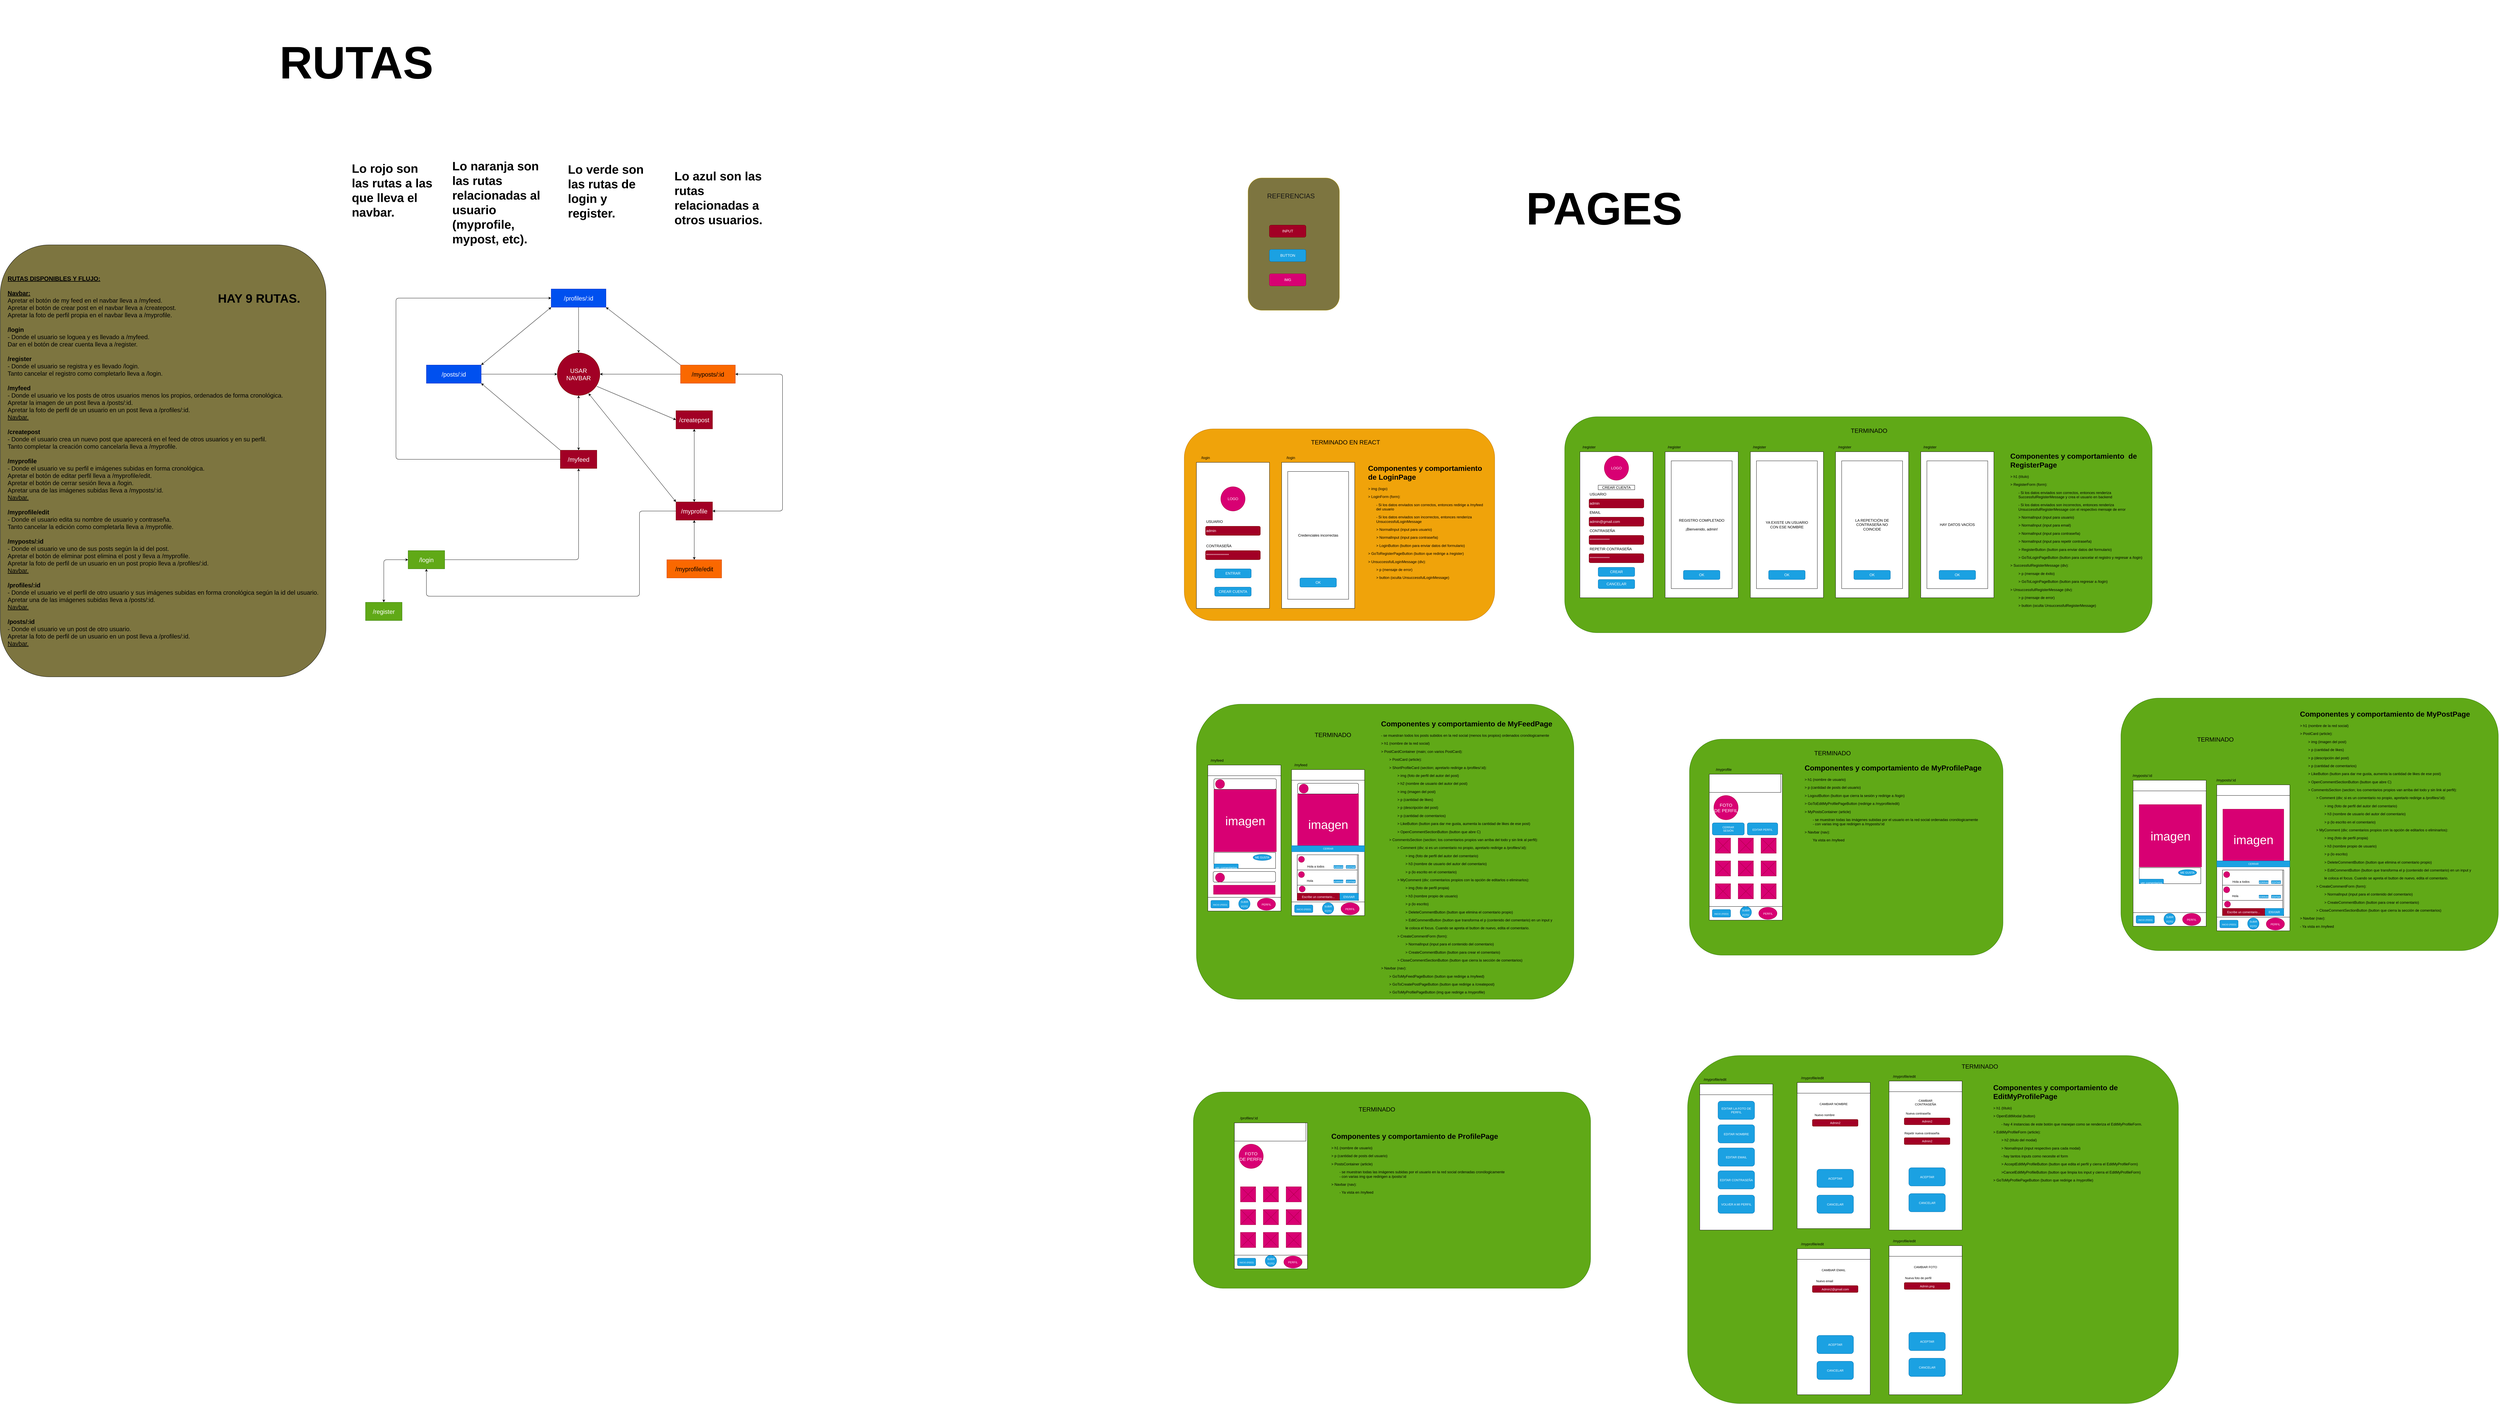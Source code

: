 <mxfile>
    <diagram id="dqenSdSLRRkjRAQdouFI" name="Page-1">
        <mxGraphModel dx="8460" dy="8020" grid="1" gridSize="10" guides="1" tooltips="1" connect="1" arrows="1" fold="1" page="0" pageScale="1" pageWidth="850" pageHeight="1100" math="0" shadow="0">
            <root>
                <mxCell id="0"/>
                <mxCell id="1" parent="0"/>
                <mxCell id="245" value="" style="rounded=1;whiteSpace=wrap;html=1;fontSize=40;fontColor=#ffffff;fillColor=#60a917;strokeColor=#2D7600;" parent="1" vertex="1">
                    <mxGeometry x="2510" y="-1565" width="1240" height="970" as="geometry"/>
                </mxCell>
                <mxCell id="242" value="" style="rounded=1;whiteSpace=wrap;html=1;fontSize=40;fontColor=#ffffff;fillColor=#60a917;strokeColor=#2D7600;" parent="1" vertex="1">
                    <mxGeometry x="4130" y="-1450" width="1030" height="710" as="geometry"/>
                </mxCell>
                <mxCell id="224" value="" style="rounded=1;whiteSpace=wrap;html=1;fillColor=#7D7540;fontColor=#000000;strokeColor=#B09500;" parent="1" vertex="1">
                    <mxGeometry x="2679.69" y="-3295" width="300" height="435" as="geometry"/>
                </mxCell>
                <mxCell id="106" value="" style="rounded=1;whiteSpace=wrap;html=1;fontSize=40;fontColor=#ffffff;fillColor=#60a917;strokeColor=#2D7600;" parent="1" vertex="1">
                    <mxGeometry x="2500" y="-290" width="1305" height="645" as="geometry"/>
                </mxCell>
                <mxCell id="79" value="" style="rounded=1;whiteSpace=wrap;html=1;fontSize=40;fontColor=#ffffff;fillColor=#60a917;strokeColor=#2D7600;" parent="1" vertex="1">
                    <mxGeometry x="3720" y="-2510" width="1930" height="710" as="geometry"/>
                </mxCell>
                <mxCell id="78" value="" style="rounded=1;whiteSpace=wrap;html=1;fontSize=40;fontColor=#000000;fillColor=#f0a30a;strokeColor=#BD7000;" parent="1" vertex="1">
                    <mxGeometry x="2470" y="-2470" width="1020" height="630" as="geometry"/>
                </mxCell>
                <mxCell id="2" value="" style="rounded=0;whiteSpace=wrap;html=1;" parent="1" vertex="1">
                    <mxGeometry x="2510" y="-2360" width="240" height="480" as="geometry"/>
                </mxCell>
                <mxCell id="4" value="admin" style="rounded=1;whiteSpace=wrap;html=1;align=left;fillColor=#a20025;fontColor=#ffffff;strokeColor=#6F0000;" parent="1" vertex="1">
                    <mxGeometry x="2540" y="-2150" width="180" height="30" as="geometry"/>
                </mxCell>
                <mxCell id="5" value="****************" style="rounded=1;whiteSpace=wrap;html=1;align=left;fillColor=#a20025;fontColor=#ffffff;strokeColor=#6F0000;" parent="1" vertex="1">
                    <mxGeometry x="2540" y="-2070" width="180" height="30" as="geometry"/>
                </mxCell>
                <mxCell id="6" value="USUARIO" style="text;html=1;strokeColor=none;fillColor=none;align=left;verticalAlign=middle;whiteSpace=wrap;rounded=0;" parent="1" vertex="1">
                    <mxGeometry x="2540" y="-2180" width="60" height="30" as="geometry"/>
                </mxCell>
                <mxCell id="7" value="CONTRASEÑA" style="text;html=1;strokeColor=none;fillColor=none;align=left;verticalAlign=middle;whiteSpace=wrap;rounded=0;" parent="1" vertex="1">
                    <mxGeometry x="2540" y="-2100" width="100" height="30" as="geometry"/>
                </mxCell>
                <mxCell id="8" value="LOGO" style="ellipse;whiteSpace=wrap;html=1;aspect=fixed;fillColor=#d80073;fontColor=#ffffff;strokeColor=#A50040;" parent="1" vertex="1">
                    <mxGeometry x="2590" y="-2280" width="80" height="80" as="geometry"/>
                </mxCell>
                <mxCell id="9" value="ENTRAR" style="rounded=1;whiteSpace=wrap;html=1;fillColor=#1ba1e2;fontColor=#ffffff;strokeColor=#006EAF;" parent="1" vertex="1">
                    <mxGeometry x="2570" y="-2010" width="120" height="30" as="geometry"/>
                </mxCell>
                <mxCell id="11" value="&lt;h1 style=&quot;text-align: left;&quot;&gt;&lt;font color=&quot;#000000&quot;&gt;Componentes y comportamiento de LoginPage&lt;/font&gt;&lt;/h1&gt;&lt;p style=&quot;text-align: left;&quot;&gt;&lt;font color=&quot;#000000&quot;&gt;&amp;gt; img (logo)&lt;/font&gt;&lt;/p&gt;&lt;p style=&quot;text-align: left;&quot;&gt;&lt;font color=&quot;#000000&quot;&gt;&amp;gt; LoginForm (form):&lt;/font&gt;&lt;/p&gt;&lt;p style=&quot;text-align: left;&quot;&gt;&lt;span style=&quot;background-color: initial;&quot;&gt;&lt;font color=&quot;#000000&quot;&gt;&lt;span style=&quot;white-space: pre;&quot;&gt;&#9;&lt;/span&gt;- Si los datos enviados son correctos, entonces redirige a /myfeed &lt;span style=&quot;white-space: pre;&quot;&gt;&#9;&lt;/span&gt;del usuario&lt;/font&gt;&lt;/span&gt;&lt;/p&gt;&lt;p style=&quot;text-align: left;&quot;&gt;&lt;span style=&quot;background-color: initial;&quot;&gt;&lt;font color=&quot;#000000&quot;&gt;&lt;span style=&quot;white-space: pre;&quot;&gt;&#9;&lt;/span&gt;- Si los datos enviados son incorrectos, entonces renderiza &lt;span style=&quot;white-space: pre;&quot;&gt;&#9;&lt;/span&gt;UnsuccessfulLoginMessage&lt;/font&gt;&lt;/span&gt;&lt;/p&gt;&lt;p style=&quot;text-align: left;&quot;&gt;&lt;font color=&quot;#000000&quot;&gt;&lt;span style=&quot;white-space: pre;&quot;&gt;&#9;&lt;/span&gt;&amp;gt;&amp;nbsp;NormalInput (input para usuario)&lt;br&gt;&lt;/font&gt;&lt;/p&gt;&lt;p style=&quot;text-align: left;&quot;&gt;&lt;font color=&quot;#000000&quot;&gt;&lt;span style=&quot;white-space: pre;&quot;&gt;&#9;&lt;/span&gt;&amp;gt;&amp;nbsp;NormalInput (input para contraseña)&lt;br&gt;&lt;/font&gt;&lt;/p&gt;&lt;p style=&quot;text-align: left;&quot;&gt;&lt;font color=&quot;#000000&quot;&gt;&lt;span style=&quot;white-space: pre;&quot;&gt;&#9;&lt;/span&gt;&amp;gt;&amp;nbsp;LoginButton (button para enviar datos del formulario&lt;span style=&quot;background-color: initial;&quot;&gt;)&lt;/span&gt;&lt;/font&gt;&lt;/p&gt;&lt;p style=&quot;text-align: left;&quot;&gt;&lt;font color=&quot;#000000&quot;&gt;&amp;gt; GoToRegisterPageButton (button que redirige a /register)&lt;/font&gt;&lt;/p&gt;&lt;p style=&quot;text-align: left;&quot;&gt;&lt;font color=&quot;#000000&quot;&gt;&amp;gt; UnsuccessfulLoginMessage (div):&lt;/font&gt;&lt;/p&gt;&lt;p style=&quot;text-align: left;&quot;&gt;&lt;font color=&quot;#000000&quot;&gt;&lt;span style=&quot;white-space: pre;&quot;&gt;&#9;&lt;/span&gt;&amp;gt;&amp;nbsp;p (mensaje de error)&lt;br&gt;&lt;/font&gt;&lt;/p&gt;&lt;p style=&quot;text-align: left;&quot;&gt;&lt;font color=&quot;#000000&quot;&gt;&lt;span style=&quot;white-space: pre;&quot;&gt;&#9;&lt;/span&gt;&amp;gt;&amp;nbsp;button (oculta UnsuccessfulLoginMessage)&lt;br&gt;&lt;/font&gt;&lt;/p&gt;&lt;p style=&quot;text-align: left;&quot;&gt;&lt;span style=&quot;white-space: pre;&quot;&gt;&lt;font color=&quot;#000000&quot;&gt;&#9;&lt;/font&gt;&lt;/span&gt;&lt;br&gt;&lt;/p&gt;" style="text;html=1;strokeColor=none;fillColor=none;spacing=5;spacingTop=-20;whiteSpace=wrap;overflow=hidden;rounded=0;align=center;" parent="1" vertex="1">
                    <mxGeometry x="3070" y="-2360" width="400" height="480" as="geometry"/>
                </mxCell>
                <mxCell id="12" value="/login" style="text;html=1;strokeColor=none;fillColor=none;align=center;verticalAlign=middle;whiteSpace=wrap;rounded=0;" parent="1" vertex="1">
                    <mxGeometry x="2510" y="-2390" width="60" height="30" as="geometry"/>
                </mxCell>
                <mxCell id="13" value="" style="rounded=0;whiteSpace=wrap;html=1;" parent="1" vertex="1">
                    <mxGeometry x="3770" y="-2395" width="240" height="480" as="geometry"/>
                </mxCell>
                <mxCell id="14" value="&lt;h1 style=&quot;text-align: left;&quot;&gt;&lt;font color=&quot;#000000&quot;&gt;Componentes y comportamiento&amp;nbsp; de RegisterPage&lt;/font&gt;&lt;/h1&gt;&lt;p style=&quot;text-align: left;&quot;&gt;&lt;font color=&quot;#000000&quot;&gt;&amp;gt; h1 (título)&lt;/font&gt;&lt;/p&gt;&lt;p style=&quot;text-align: left;&quot;&gt;&lt;font color=&quot;#000000&quot;&gt;&amp;gt; RegisterForm (form):&lt;/font&gt;&lt;/p&gt;&lt;p style=&quot;text-align: left;&quot;&gt;&lt;font color=&quot;#000000&quot;&gt;&lt;span style=&quot;&quot;&gt;&#9;&lt;/span&gt;&lt;span style=&quot;background-color: initial;&quot;&gt;&lt;span style=&quot;white-space: pre;&quot;&gt;&#9;&lt;/span&gt;- Si los datos enviados son correctos, entonces renderiza &lt;span style=&quot;white-space: pre;&quot;&gt;&#9;&lt;/span&gt;SuccessfulRegisterMessage y crea el usuario en backend&lt;/span&gt;&lt;br&gt;&lt;/font&gt;&lt;/p&gt;&lt;p style=&quot;text-align: left;&quot;&gt;&lt;font color=&quot;#000000&quot;&gt;&lt;span style=&quot;&quot;&gt;&#9;&lt;/span&gt;&lt;span style=&quot;white-space: pre;&quot;&gt;&#9;&lt;/span&gt;- Si los datos enviados son incorrectos, entonces renderiza &lt;span style=&quot;white-space: pre;&quot;&gt;&#9;&lt;/span&gt;UnsuccessfulRegisterMessage con el respectivo mensaje de error&lt;/font&gt;&lt;/p&gt;&lt;p style=&quot;text-align: left;&quot;&gt;&lt;font color=&quot;#000000&quot;&gt;&lt;span style=&quot;&quot;&gt;&#9;&lt;/span&gt;&lt;span style=&quot;white-space: pre;&quot;&gt;&#9;&lt;/span&gt;&amp;gt;&amp;nbsp;NormalInput (input para usuario)&lt;br&gt;&lt;/font&gt;&lt;/p&gt;&lt;p style=&quot;text-align: left;&quot;&gt;&lt;font color=&quot;#000000&quot;&gt;&lt;span style=&quot;white-space: pre;&quot;&gt;&#9;&lt;/span&gt;&amp;gt; NormalInput (input para email)&lt;br&gt;&lt;/font&gt;&lt;/p&gt;&lt;p style=&quot;text-align: left;&quot;&gt;&lt;font color=&quot;#000000&quot;&gt;&lt;span style=&quot;&quot;&gt;&#9;&lt;/span&gt;&lt;span style=&quot;white-space: pre;&quot;&gt;&#9;&lt;/span&gt;&amp;gt;&amp;nbsp;NormalInput (input para contraseña)&lt;br&gt;&lt;/font&gt;&lt;/p&gt;&lt;p style=&quot;text-align: left;&quot;&gt;&lt;font color=&quot;#000000&quot;&gt;&lt;span style=&quot;&quot;&gt;&#9;&lt;/span&gt;&lt;span style=&quot;white-space: pre;&quot;&gt;&#9;&lt;/span&gt;&amp;gt;&amp;nbsp;NormalInput (input para repetir contraseña)&lt;br&gt;&lt;/font&gt;&lt;/p&gt;&lt;p style=&quot;text-align: left;&quot;&gt;&lt;font color=&quot;#000000&quot;&gt;&lt;span style=&quot;&quot;&gt;&#9;&lt;/span&gt;&lt;span style=&quot;white-space: pre;&quot;&gt;&#9;&lt;/span&gt;&amp;gt;&amp;nbsp;RegisterButton (button para enviar datos del formulario&lt;span style=&quot;background-color: initial;&quot;&gt;)&lt;/span&gt;&lt;/font&gt;&lt;/p&gt;&lt;p style=&quot;text-align: left;&quot;&gt;&lt;span style=&quot;background-color: initial;&quot;&gt;&lt;font color=&quot;#000000&quot;&gt;&lt;span style=&quot;&quot;&gt;&#9;&lt;/span&gt;&lt;span style=&quot;white-space: pre;&quot;&gt;&#9;&lt;/span&gt;&amp;gt;&amp;nbsp;GoToLoginPageButton (button para cancelar el registro y regresar a /login)&lt;br&gt;&lt;/font&gt;&lt;/span&gt;&lt;/p&gt;&lt;p style=&quot;text-align: left;&quot;&gt;&lt;span style=&quot;background-color: initial;&quot;&gt;&lt;font color=&quot;#000000&quot;&gt;&amp;gt; SuccessfulRegisterMessage (div):&lt;/font&gt;&lt;/span&gt;&lt;/p&gt;&lt;p style=&quot;text-align: left;&quot;&gt;&lt;span style=&quot;background-color: initial;&quot;&gt;&lt;font color=&quot;#000000&quot;&gt;&lt;span style=&quot;&quot;&gt;&#9;&lt;/span&gt;&lt;span style=&quot;white-space: pre;&quot;&gt;&#9;&lt;/span&gt;&amp;gt;&amp;nbsp;p (mensaje de éxito)&lt;br&gt;&lt;/font&gt;&lt;/span&gt;&lt;/p&gt;&lt;p style=&quot;text-align: left;&quot;&gt;&lt;span style=&quot;background-color: initial;&quot;&gt;&lt;font color=&quot;#000000&quot;&gt;&lt;span style=&quot;&quot;&gt;&#9;&lt;/span&gt;&lt;span style=&quot;white-space: pre;&quot;&gt;&#9;&lt;/span&gt;&amp;gt;&amp;nbsp;GoToLoginPageButton (button para regresar a /login)&lt;br&gt;&lt;/font&gt;&lt;/span&gt;&lt;/p&gt;&lt;p style=&quot;text-align: left;&quot;&gt;&lt;span style=&quot;background-color: initial;&quot;&gt;&lt;font color=&quot;#000000&quot;&gt;&amp;gt; UnsuccessfulRegisterMessage (div):&lt;/font&gt;&lt;/span&gt;&lt;/p&gt;&lt;p style=&quot;text-align: left;&quot;&gt;&lt;span style=&quot;background-color: initial;&quot;&gt;&lt;font color=&quot;#000000&quot;&gt;&lt;span style=&quot;&quot;&gt;&#9;&lt;/span&gt;&lt;span style=&quot;white-space: pre;&quot;&gt;&#9;&lt;/span&gt;&amp;gt;&amp;nbsp;p (mensaje de error)&lt;br&gt;&lt;/font&gt;&lt;/span&gt;&lt;/p&gt;&lt;p style=&quot;text-align: left;&quot;&gt;&lt;span style=&quot;background-color: initial;&quot;&gt;&lt;font color=&quot;#000000&quot;&gt;&lt;span style=&quot;&quot;&gt;&#9;&lt;/span&gt;&lt;span style=&quot;white-space: pre;&quot;&gt;&#9;&lt;/span&gt;&amp;gt;&amp;nbsp;button (oculta UnsuccessfulRegisterMessage)&lt;/font&gt;&lt;br&gt;&lt;/span&gt;&lt;/p&gt;" style="text;html=1;strokeColor=none;fillColor=none;spacing=5;spacingTop=-20;whiteSpace=wrap;overflow=hidden;rounded=0;align=center;" parent="1" vertex="1">
                    <mxGeometry x="5180" y="-2400" width="470" height="555" as="geometry"/>
                </mxCell>
                <mxCell id="15" value="admin" style="rounded=1;whiteSpace=wrap;html=1;align=left;fillColor=#a20025;fontColor=#ffffff;strokeColor=#6F0000;" parent="1" vertex="1">
                    <mxGeometry x="3800" y="-2240" width="180" height="30" as="geometry"/>
                </mxCell>
                <mxCell id="16" value="**************" style="rounded=1;whiteSpace=wrap;html=1;align=left;fillColor=#a20025;fontColor=#ffffff;strokeColor=#6F0000;" parent="1" vertex="1">
                    <mxGeometry x="3800" y="-2120" width="180" height="30" as="geometry"/>
                </mxCell>
                <mxCell id="17" value="**************" style="rounded=1;whiteSpace=wrap;html=1;align=left;fillColor=#a20025;fontColor=#ffffff;strokeColor=#6F0000;" parent="1" vertex="1">
                    <mxGeometry x="3800" y="-2060" width="180" height="30" as="geometry"/>
                </mxCell>
                <mxCell id="18" value="USUARIO" style="text;html=1;strokeColor=none;fillColor=none;align=left;verticalAlign=middle;whiteSpace=wrap;rounded=0;" parent="1" vertex="1">
                    <mxGeometry x="3800" y="-2270" width="60" height="30" as="geometry"/>
                </mxCell>
                <mxCell id="19" value="CONTRASEÑA" style="text;html=1;strokeColor=none;fillColor=none;align=left;verticalAlign=middle;whiteSpace=wrap;rounded=0;" parent="1" vertex="1">
                    <mxGeometry x="3800" y="-2150" width="80" height="30" as="geometry"/>
                </mxCell>
                <mxCell id="20" value="REPETIR CONTRASEÑA" style="text;html=1;strokeColor=none;fillColor=none;align=left;verticalAlign=middle;whiteSpace=wrap;rounded=0;" parent="1" vertex="1">
                    <mxGeometry x="3800" y="-2090" width="160" height="30" as="geometry"/>
                </mxCell>
                <mxCell id="21" value="CREAR" style="rounded=1;whiteSpace=wrap;html=1;fillColor=#1ba1e2;fontColor=#ffffff;strokeColor=#006EAF;" parent="1" vertex="1">
                    <mxGeometry x="3830" y="-2015" width="120" height="30" as="geometry"/>
                </mxCell>
                <mxCell id="23" value="CREAR CUENTA" style="rounded=0;whiteSpace=wrap;html=1;" parent="1" vertex="1">
                    <mxGeometry x="3830" y="-2285" width="120" height="15" as="geometry"/>
                </mxCell>
                <mxCell id="24" value="/register" style="text;html=1;strokeColor=none;fillColor=none;align=center;verticalAlign=middle;whiteSpace=wrap;rounded=0;" parent="1" vertex="1">
                    <mxGeometry x="3770" y="-2425" width="60" height="30" as="geometry"/>
                </mxCell>
                <mxCell id="25" value="" style="rounded=0;whiteSpace=wrap;html=1;" parent="1" vertex="1">
                    <mxGeometry x="4050" y="-2395" width="240" height="480" as="geometry"/>
                </mxCell>
                <mxCell id="26" value="usuario" style="rounded=1;whiteSpace=wrap;html=1;align=left;" parent="1" vertex="1">
                    <mxGeometry x="4080" y="-2235" width="180" height="30" as="geometry"/>
                </mxCell>
                <mxCell id="27" value="123" style="rounded=1;whiteSpace=wrap;html=1;align=left;" parent="1" vertex="1">
                    <mxGeometry x="4080" y="-2155" width="180" height="30" as="geometry"/>
                </mxCell>
                <mxCell id="28" value="123" style="rounded=1;whiteSpace=wrap;html=1;align=left;" parent="1" vertex="1">
                    <mxGeometry x="4080" y="-2075" width="180" height="30" as="geometry"/>
                </mxCell>
                <mxCell id="29" value="Usuario" style="text;html=1;strokeColor=none;fillColor=none;align=left;verticalAlign=middle;whiteSpace=wrap;rounded=0;" parent="1" vertex="1">
                    <mxGeometry x="4080" y="-2265" width="60" height="30" as="geometry"/>
                </mxCell>
                <mxCell id="30" value="Contraseña" style="text;html=1;strokeColor=none;fillColor=none;align=left;verticalAlign=middle;whiteSpace=wrap;rounded=0;" parent="1" vertex="1">
                    <mxGeometry x="4080" y="-2185" width="80" height="30" as="geometry"/>
                </mxCell>
                <mxCell id="31" value="Repetir contraseña" style="text;html=1;strokeColor=none;fillColor=none;align=left;verticalAlign=middle;whiteSpace=wrap;rounded=0;" parent="1" vertex="1">
                    <mxGeometry x="4080" y="-2105" width="120" height="30" as="geometry"/>
                </mxCell>
                <mxCell id="32" value="ACEPTAR" style="rounded=1;whiteSpace=wrap;html=1;" parent="1" vertex="1">
                    <mxGeometry x="4110" y="-2015" width="120" height="30" as="geometry"/>
                </mxCell>
                <mxCell id="33" value="Registro" style="rounded=0;whiteSpace=wrap;html=1;" parent="1" vertex="1">
                    <mxGeometry x="4110" y="-2345" width="120" height="60" as="geometry"/>
                </mxCell>
                <mxCell id="36" value="REGISTRO COMPLETADO&lt;br&gt;&lt;br&gt;¡Bienvenido, admin!" style="rounded=0;whiteSpace=wrap;html=1;" parent="1" vertex="1">
                    <mxGeometry x="4070" y="-2365" width="200" height="420" as="geometry"/>
                </mxCell>
                <mxCell id="37" value="CANCELAR" style="rounded=1;whiteSpace=wrap;html=1;fillColor=#1ba1e2;fontColor=#ffffff;strokeColor=#006EAF;" parent="1" vertex="1">
                    <mxGeometry x="3830" y="-1975" width="120" height="30" as="geometry"/>
                </mxCell>
                <mxCell id="38" value="OK" style="rounded=1;whiteSpace=wrap;html=1;fillColor=#1ba1e2;fontColor=#ffffff;strokeColor=#006EAF;" parent="1" vertex="1">
                    <mxGeometry x="4110" y="-2005" width="120" height="30" as="geometry"/>
                </mxCell>
                <mxCell id="39" value="" style="rounded=0;whiteSpace=wrap;html=1;" parent="1" vertex="1">
                    <mxGeometry x="4330" y="-2395" width="240" height="480" as="geometry"/>
                </mxCell>
                <mxCell id="40" value="usuario" style="rounded=1;whiteSpace=wrap;html=1;align=left;" parent="1" vertex="1">
                    <mxGeometry x="4360" y="-2235" width="180" height="30" as="geometry"/>
                </mxCell>
                <mxCell id="41" value="123" style="rounded=1;whiteSpace=wrap;html=1;align=left;" parent="1" vertex="1">
                    <mxGeometry x="4360" y="-2155" width="180" height="30" as="geometry"/>
                </mxCell>
                <mxCell id="42" value="123" style="rounded=1;whiteSpace=wrap;html=1;align=left;" parent="1" vertex="1">
                    <mxGeometry x="4360" y="-2075" width="180" height="30" as="geometry"/>
                </mxCell>
                <mxCell id="43" value="Usuario" style="text;html=1;strokeColor=none;fillColor=none;align=left;verticalAlign=middle;whiteSpace=wrap;rounded=0;" parent="1" vertex="1">
                    <mxGeometry x="4360" y="-2265" width="60" height="30" as="geometry"/>
                </mxCell>
                <mxCell id="44" value="Contraseña" style="text;html=1;strokeColor=none;fillColor=none;align=left;verticalAlign=middle;whiteSpace=wrap;rounded=0;" parent="1" vertex="1">
                    <mxGeometry x="4360" y="-2185" width="80" height="30" as="geometry"/>
                </mxCell>
                <mxCell id="45" value="Repetir contraseña" style="text;html=1;strokeColor=none;fillColor=none;align=left;verticalAlign=middle;whiteSpace=wrap;rounded=0;" parent="1" vertex="1">
                    <mxGeometry x="4360" y="-2105" width="120" height="30" as="geometry"/>
                </mxCell>
                <mxCell id="46" value="ACEPTAR" style="rounded=1;whiteSpace=wrap;html=1;" parent="1" vertex="1">
                    <mxGeometry x="4390" y="-2015" width="120" height="30" as="geometry"/>
                </mxCell>
                <mxCell id="47" value="Registro" style="rounded=0;whiteSpace=wrap;html=1;" parent="1" vertex="1">
                    <mxGeometry x="4390" y="-2345" width="120" height="60" as="geometry"/>
                </mxCell>
                <mxCell id="48" value="YA EXISTE UN USUARIO&lt;br&gt;CON ESE NOMBRE" style="rounded=0;whiteSpace=wrap;html=1;" parent="1" vertex="1">
                    <mxGeometry x="4350" y="-2365" width="200" height="420" as="geometry"/>
                </mxCell>
                <mxCell id="49" value="OK" style="rounded=1;whiteSpace=wrap;html=1;fillColor=#1ba1e2;fontColor=#ffffff;strokeColor=#006EAF;" parent="1" vertex="1">
                    <mxGeometry x="4390" y="-2005" width="120" height="30" as="geometry"/>
                </mxCell>
                <mxCell id="51" value="" style="rounded=0;whiteSpace=wrap;html=1;" parent="1" vertex="1">
                    <mxGeometry x="4610" y="-2395" width="240" height="480" as="geometry"/>
                </mxCell>
                <mxCell id="52" value="usuario" style="rounded=1;whiteSpace=wrap;html=1;align=left;" parent="1" vertex="1">
                    <mxGeometry x="4640" y="-2235" width="180" height="30" as="geometry"/>
                </mxCell>
                <mxCell id="53" value="123" style="rounded=1;whiteSpace=wrap;html=1;align=left;" parent="1" vertex="1">
                    <mxGeometry x="4640" y="-2155" width="180" height="30" as="geometry"/>
                </mxCell>
                <mxCell id="54" value="123" style="rounded=1;whiteSpace=wrap;html=1;align=left;" parent="1" vertex="1">
                    <mxGeometry x="4640" y="-2075" width="180" height="30" as="geometry"/>
                </mxCell>
                <mxCell id="55" value="Usuario" style="text;html=1;strokeColor=none;fillColor=none;align=left;verticalAlign=middle;whiteSpace=wrap;rounded=0;" parent="1" vertex="1">
                    <mxGeometry x="4640" y="-2265" width="60" height="30" as="geometry"/>
                </mxCell>
                <mxCell id="56" value="Contraseña" style="text;html=1;strokeColor=none;fillColor=none;align=left;verticalAlign=middle;whiteSpace=wrap;rounded=0;" parent="1" vertex="1">
                    <mxGeometry x="4640" y="-2185" width="80" height="30" as="geometry"/>
                </mxCell>
                <mxCell id="57" value="Repetir contraseña" style="text;html=1;strokeColor=none;fillColor=none;align=left;verticalAlign=middle;whiteSpace=wrap;rounded=0;" parent="1" vertex="1">
                    <mxGeometry x="4640" y="-2105" width="120" height="30" as="geometry"/>
                </mxCell>
                <mxCell id="58" value="ACEPTAR" style="rounded=1;whiteSpace=wrap;html=1;" parent="1" vertex="1">
                    <mxGeometry x="4670" y="-2015" width="120" height="30" as="geometry"/>
                </mxCell>
                <mxCell id="59" value="Registro" style="rounded=0;whiteSpace=wrap;html=1;" parent="1" vertex="1">
                    <mxGeometry x="4670" y="-2345" width="120" height="60" as="geometry"/>
                </mxCell>
                <mxCell id="60" value="LA REPETICIÓN DE&lt;br&gt;CONTRASEÑA NO&lt;br&gt;COINCIDE" style="rounded=0;whiteSpace=wrap;html=1;" parent="1" vertex="1">
                    <mxGeometry x="4630" y="-2365" width="200" height="420" as="geometry"/>
                </mxCell>
                <mxCell id="61" value="OK" style="rounded=1;whiteSpace=wrap;html=1;fillColor=#1ba1e2;fontColor=#ffffff;strokeColor=#006EAF;" parent="1" vertex="1">
                    <mxGeometry x="4670" y="-2005" width="120" height="30" as="geometry"/>
                </mxCell>
                <mxCell id="63" value="" style="rounded=0;whiteSpace=wrap;html=1;" parent="1" vertex="1">
                    <mxGeometry x="2790" y="-2360" width="240" height="480" as="geometry"/>
                </mxCell>
                <mxCell id="64" value="" style="rounded=1;whiteSpace=wrap;html=1;" parent="1" vertex="1">
                    <mxGeometry x="2820" y="-2150" width="180" height="30" as="geometry"/>
                </mxCell>
                <mxCell id="65" value="" style="rounded=1;whiteSpace=wrap;html=1;" parent="1" vertex="1">
                    <mxGeometry x="2820" y="-2070" width="180" height="30" as="geometry"/>
                </mxCell>
                <mxCell id="66" value="Usuario" style="text;html=1;strokeColor=none;fillColor=none;align=left;verticalAlign=middle;whiteSpace=wrap;rounded=0;" parent="1" vertex="1">
                    <mxGeometry x="2820" y="-2180" width="60" height="30" as="geometry"/>
                </mxCell>
                <mxCell id="67" value="Contraseña" style="text;html=1;strokeColor=none;fillColor=none;align=left;verticalAlign=middle;whiteSpace=wrap;rounded=0;" parent="1" vertex="1">
                    <mxGeometry x="2820" y="-2100" width="100" height="30" as="geometry"/>
                </mxCell>
                <mxCell id="68" value="LOGO" style="ellipse;whiteSpace=wrap;html=1;aspect=fixed;" parent="1" vertex="1">
                    <mxGeometry x="2870" y="-2280" width="80" height="80" as="geometry"/>
                </mxCell>
                <mxCell id="69" value="ENTRAR" style="rounded=1;whiteSpace=wrap;html=1;" parent="1" vertex="1">
                    <mxGeometry x="2850" y="-2010" width="120" height="30" as="geometry"/>
                </mxCell>
                <mxCell id="70" value="Crea una cuenta aquí" style="text;html=1;strokeColor=none;fillColor=none;align=center;verticalAlign=middle;whiteSpace=wrap;rounded=0;" parent="1" vertex="1">
                    <mxGeometry x="2855" y="-1950" width="110" height="30" as="geometry"/>
                </mxCell>
                <mxCell id="71" value="/login" style="text;html=1;strokeColor=none;fillColor=none;align=center;verticalAlign=middle;whiteSpace=wrap;rounded=0;" parent="1" vertex="1">
                    <mxGeometry x="2790" y="-2390" width="60" height="30" as="geometry"/>
                </mxCell>
                <mxCell id="72" value="Credenciales incorrectas" style="rounded=0;whiteSpace=wrap;html=1;" parent="1" vertex="1">
                    <mxGeometry x="2810" y="-2330" width="200" height="420" as="geometry"/>
                </mxCell>
                <mxCell id="73" value="OK" style="rounded=1;whiteSpace=wrap;html=1;fillColor=#1ba1e2;fontColor=#ffffff;strokeColor=#006EAF;" parent="1" vertex="1">
                    <mxGeometry x="2850" y="-1980" width="120" height="30" as="geometry"/>
                </mxCell>
                <mxCell id="80" value="" style="rounded=0;whiteSpace=wrap;html=1;" parent="1" vertex="1">
                    <mxGeometry x="4890" y="-2395" width="240" height="480" as="geometry"/>
                </mxCell>
                <mxCell id="81" value="usuario" style="rounded=1;whiteSpace=wrap;html=1;align=left;" parent="1" vertex="1">
                    <mxGeometry x="4920" y="-2235" width="180" height="30" as="geometry"/>
                </mxCell>
                <mxCell id="82" value="123" style="rounded=1;whiteSpace=wrap;html=1;align=left;" parent="1" vertex="1">
                    <mxGeometry x="4920" y="-2155" width="180" height="30" as="geometry"/>
                </mxCell>
                <mxCell id="83" value="123" style="rounded=1;whiteSpace=wrap;html=1;align=left;" parent="1" vertex="1">
                    <mxGeometry x="4920" y="-2075" width="180" height="30" as="geometry"/>
                </mxCell>
                <mxCell id="84" value="Usuario" style="text;html=1;strokeColor=none;fillColor=none;align=left;verticalAlign=middle;whiteSpace=wrap;rounded=0;" parent="1" vertex="1">
                    <mxGeometry x="4920" y="-2265" width="60" height="30" as="geometry"/>
                </mxCell>
                <mxCell id="85" value="Contraseña" style="text;html=1;strokeColor=none;fillColor=none;align=left;verticalAlign=middle;whiteSpace=wrap;rounded=0;" parent="1" vertex="1">
                    <mxGeometry x="4920" y="-2185" width="80" height="30" as="geometry"/>
                </mxCell>
                <mxCell id="86" value="Repetir contraseña" style="text;html=1;strokeColor=none;fillColor=none;align=left;verticalAlign=middle;whiteSpace=wrap;rounded=0;" parent="1" vertex="1">
                    <mxGeometry x="4920" y="-2105" width="120" height="30" as="geometry"/>
                </mxCell>
                <mxCell id="87" value="ACEPTAR" style="rounded=1;whiteSpace=wrap;html=1;" parent="1" vertex="1">
                    <mxGeometry x="4950" y="-2015" width="120" height="30" as="geometry"/>
                </mxCell>
                <mxCell id="88" value="Registro" style="rounded=0;whiteSpace=wrap;html=1;" parent="1" vertex="1">
                    <mxGeometry x="4950" y="-2345" width="120" height="60" as="geometry"/>
                </mxCell>
                <mxCell id="89" value="HAY DATOS VACÍOS" style="rounded=0;whiteSpace=wrap;html=1;" parent="1" vertex="1">
                    <mxGeometry x="4910" y="-2365" width="200" height="420" as="geometry"/>
                </mxCell>
                <mxCell id="90" value="OK" style="rounded=1;whiteSpace=wrap;html=1;fillColor=#1ba1e2;fontColor=#ffffff;strokeColor=#006EAF;" parent="1" vertex="1">
                    <mxGeometry x="4950" y="-2005" width="120" height="30" as="geometry"/>
                </mxCell>
                <mxCell id="92" value="" style="rounded=0;whiteSpace=wrap;html=1;" parent="1" vertex="1">
                    <mxGeometry x="2547.5" y="-1365" width="240" height="480" as="geometry"/>
                </mxCell>
                <mxCell id="100" value="/myfeed" style="text;html=1;strokeColor=none;fillColor=none;align=center;verticalAlign=middle;whiteSpace=wrap;rounded=0;" parent="1" vertex="1">
                    <mxGeometry x="2547.5" y="-1395" width="60" height="30" as="geometry"/>
                </mxCell>
                <mxCell id="105" value="CREAR CUENTA" style="rounded=1;whiteSpace=wrap;html=1;fillColor=#1ba1e2;fontColor=#ffffff;strokeColor=#006EAF;" parent="1" vertex="1">
                    <mxGeometry x="2570" y="-1950" width="120" height="30" as="geometry"/>
                </mxCell>
                <mxCell id="107" value="&lt;h1 style=&quot;text-align: left;&quot;&gt;&lt;font color=&quot;#000000&quot;&gt;Componentes y comportamiento de MyFeedPage&lt;/font&gt;&lt;/h1&gt;&lt;p style=&quot;text-align: left;&quot;&gt;&lt;font color=&quot;#000000&quot;&gt;- se muestran todos los posts subidos en la red social (menos los propios) ordenados cronólogicamente&lt;/font&gt;&lt;/p&gt;&lt;p style=&quot;text-align: left;&quot;&gt;&lt;font color=&quot;#000000&quot;&gt;&amp;gt; h1 (nombre de la red social)&lt;/font&gt;&lt;/p&gt;&lt;p style=&quot;text-align: left;&quot;&gt;&lt;font color=&quot;#000000&quot;&gt;&amp;gt; PostCardContainer (main; con varios PostCard):&lt;/font&gt;&lt;/p&gt;&lt;p style=&quot;text-align: left;&quot;&gt;&lt;font color=&quot;#000000&quot;&gt;&lt;span style=&quot;&quot;&gt;&#9;&lt;/span&gt;&lt;span style=&quot;white-space: pre;&quot;&gt;&#9;&lt;/span&gt;&amp;gt; PostCard (article):&lt;/font&gt;&lt;/p&gt;&lt;p style=&quot;text-align: left;&quot;&gt;&lt;font color=&quot;#000000&quot;&gt;&lt;span style=&quot;&quot;&gt;&#9;&lt;/span&gt;&lt;span style=&quot;&quot;&gt;&#9;&lt;/span&gt;&lt;span style=&quot;white-space: pre;&quot;&gt;&#9;&lt;/span&gt;&amp;gt; ShortProfileCard (section; apretarlo redirige a /profiles/:id):&lt;br&gt;&lt;/font&gt;&lt;/p&gt;&lt;p style=&quot;text-align: left;&quot;&gt;&lt;font color=&quot;#000000&quot;&gt;&lt;span style=&quot;&quot;&gt;&#9;&lt;span style=&quot;&quot;&gt;&#9;&lt;span style=&quot;&quot;&gt;&#9;&lt;/span&gt;&lt;/span&gt;&lt;/span&gt;&lt;span style=&quot;white-space: pre;&quot;&gt;&#9;&lt;/span&gt;&lt;span style=&quot;white-space: pre;&quot;&gt;&#9;&lt;/span&gt;&amp;gt;&amp;nbsp;img (foto de perfil del autor del post)&lt;/font&gt;&lt;/p&gt;&lt;p style=&quot;text-align: left;&quot;&gt;&lt;font color=&quot;#000000&quot;&gt;&lt;span style=&quot;&quot;&gt;&#9;&lt;span style=&quot;&quot;&gt;&#9;&lt;span style=&quot;&quot;&gt;&#9;&lt;/span&gt;&lt;/span&gt;&lt;/span&gt;&lt;span style=&quot;white-space: pre;&quot;&gt;&#9;&lt;/span&gt;&lt;span style=&quot;white-space: pre;&quot;&gt;&#9;&lt;/span&gt;&amp;gt;&amp;nbsp;h2 (nombre de usuario del autor del post)&lt;br&gt;&lt;/font&gt;&lt;/p&gt;&lt;p style=&quot;text-align: left;&quot;&gt;&lt;font color=&quot;#000000&quot;&gt;&lt;span style=&quot;&quot;&gt;&#9;&lt;span style=&quot;&quot;&gt;&#9;&lt;/span&gt;&lt;span style=&quot;white-space: pre;&quot;&gt;&#9;&lt;/span&gt;&lt;span style=&quot;white-space: pre;&quot;&gt;&#9;&lt;/span&gt;&amp;gt;&lt;/span&gt;&amp;nbsp;img (imagen del post)&lt;/font&gt;&lt;/p&gt;&lt;p style=&quot;text-align: left;&quot;&gt;&lt;font color=&quot;#000000&quot;&gt;&lt;span style=&quot;&quot;&gt;&#9;&lt;/span&gt;&lt;span style=&quot;&quot;&gt;&#9;&lt;/span&gt;&lt;span style=&quot;white-space: pre;&quot;&gt;&#9;&lt;/span&gt;&lt;span style=&quot;white-space: pre;&quot;&gt;&#9;&lt;/span&gt;&amp;gt;&amp;nbsp;p (cantidad de likes)&lt;br&gt;&lt;/font&gt;&lt;/p&gt;&lt;p style=&quot;text-align: left;&quot;&gt;&lt;font color=&quot;#000000&quot;&gt;&lt;span style=&quot;&quot;&gt;&#9;&lt;/span&gt;&lt;span style=&quot;&quot;&gt;&#9;&lt;/span&gt;&lt;span style=&quot;white-space: pre;&quot;&gt;&#9;&lt;/span&gt;&lt;span style=&quot;white-space: pre;&quot;&gt;&#9;&lt;/span&gt;&amp;gt;&amp;nbsp;p (descripción del post)&lt;br&gt;&lt;/font&gt;&lt;/p&gt;&lt;p style=&quot;text-align: left;&quot;&gt;&lt;font color=&quot;#000000&quot;&gt;&lt;span style=&quot;&quot;&gt;&#9;&lt;/span&gt;&lt;span style=&quot;&quot;&gt;&#9;&lt;/span&gt;&lt;span style=&quot;white-space: pre;&quot;&gt;&#9;&lt;/span&gt;&lt;span style=&quot;white-space: pre;&quot;&gt;&#9;&lt;/span&gt;&amp;gt;&amp;nbsp;p (cantidad de comentarios)&lt;br&gt;&lt;/font&gt;&lt;/p&gt;&lt;p style=&quot;text-align: left;&quot;&gt;&lt;font color=&quot;#000000&quot;&gt;&lt;span style=&quot;&quot;&gt;&#9;&lt;/span&gt;&lt;span style=&quot;&quot;&gt;&#9;&lt;/span&gt;&lt;span style=&quot;white-space: pre;&quot;&gt;&#9;&lt;/span&gt;&lt;span style=&quot;white-space: pre;&quot;&gt;&#9;&lt;/span&gt;&amp;gt;&amp;nbsp;LikeButton (button para dar me gusta, aumenta la cantidad de likes de ese post)&lt;br&gt;&lt;/font&gt;&lt;/p&gt;&lt;p style=&quot;text-align: left;&quot;&gt;&lt;font color=&quot;#000000&quot;&gt;&lt;span style=&quot;&quot;&gt;&#9;&lt;/span&gt;&lt;span style=&quot;&quot;&gt;&#9;&lt;/span&gt;&lt;span style=&quot;white-space: pre;&quot;&gt;&#9;&lt;/span&gt;&lt;span style=&quot;white-space: pre;&quot;&gt;&#9;&lt;/span&gt;&amp;gt; OpenCommentSectionButton (button que abre C)&lt;/font&gt;&lt;/p&gt;&lt;p style=&quot;text-align: left;&quot;&gt;&lt;span style=&quot;color: rgb(0, 0, 0); background-color: initial;&quot;&gt;&lt;span style=&quot;white-space: pre;&quot;&gt;&#9;&lt;/span&gt;&amp;gt; CommentsSection (section; los comentarios propios van arriba del todo y sin link al perfil):&lt;/span&gt;&lt;/p&gt;&lt;p style=&quot;text-align: left;&quot;&gt;&lt;font color=&quot;#000000&quot;&gt;&lt;span style=&quot;&quot;&gt;&#9;&lt;span style=&quot;&quot;&gt;&#9;&lt;/span&gt;&lt;/span&gt;&lt;span style=&quot;white-space: pre;&quot;&gt;&#9;&lt;span style=&quot;white-space: pre;&quot;&gt;&#9;&lt;/span&gt;&lt;/span&gt;&amp;gt; Comment (div; si es un comentario no propio, apretarlo redirige a /profiles/:id):&lt;br&gt;&lt;/font&gt;&lt;/p&gt;&lt;p style=&quot;text-align: left;&quot;&gt;&lt;font color=&quot;#000000&quot;&gt;&lt;span style=&quot;&quot;&gt;&#9;&lt;/span&gt;&lt;span style=&quot;&quot;&gt;&#9;&lt;span style=&quot;&quot;&gt;&#9;&lt;/span&gt;&lt;/span&gt;&lt;span style=&quot;white-space: pre;&quot;&gt;&#9;&lt;span style=&quot;white-space: pre;&quot;&gt;&#9;&lt;span style=&quot;white-space: pre;&quot;&gt;&#9;&lt;/span&gt;&lt;/span&gt;&lt;/span&gt;&amp;gt;&amp;nbsp;img (foto de perfil del autor del comentario)&lt;br&gt;&lt;/font&gt;&lt;/p&gt;&lt;p style=&quot;text-align: left;&quot;&gt;&lt;font color=&quot;#000000&quot;&gt;&lt;span style=&quot;&quot;&gt;&#9;&lt;/span&gt;&lt;span style=&quot;&quot;&gt;&#9;&lt;span style=&quot;&quot;&gt;&#9;&lt;/span&gt;&lt;/span&gt;&lt;span style=&quot;white-space: pre;&quot;&gt;&#9;&lt;span style=&quot;white-space: pre;&quot;&gt;&#9;&lt;span style=&quot;white-space: pre;&quot;&gt;&#9;&lt;/span&gt;&lt;/span&gt;&lt;/span&gt;&amp;gt;&amp;nbsp;h3 (nombre de usuario del autor del comentario)&lt;br&gt;&lt;/font&gt;&lt;/p&gt;&lt;p style=&quot;text-align: left;&quot;&gt;&lt;font color=&quot;#000000&quot;&gt;&lt;span style=&quot;&quot;&gt;&#9;&lt;/span&gt;&lt;span style=&quot;&quot;&gt;&#9;&lt;span style=&quot;&quot;&gt;&#9;&lt;/span&gt;&lt;/span&gt;&lt;span style=&quot;white-space: pre;&quot;&gt;&#9;&lt;span style=&quot;white-space: pre;&quot;&gt;&#9;&lt;span style=&quot;white-space: pre;&quot;&gt;&#9;&lt;/span&gt;&lt;/span&gt;&lt;/span&gt;&amp;gt;&amp;nbsp;p (lo escrito en el comentario)&lt;/font&gt;&lt;/p&gt;&lt;p style=&quot;text-align: left;&quot;&gt;&lt;font color=&quot;#000000&quot;&gt;&lt;span style=&quot;white-space: pre;&quot;&gt;&#9;&lt;/span&gt;&lt;span style=&quot;white-space: pre;&quot;&gt;&#9;&lt;/span&gt;&amp;gt; MyComment (div; comentarios propios con la opción de editarlos o eliminarlos):&lt;br&gt;&lt;/font&gt;&lt;/p&gt;&lt;p style=&quot;text-align: left;&quot;&gt;&lt;font color=&quot;#000000&quot;&gt;&lt;span style=&quot;white-space: pre;&quot;&gt;&#9;&lt;/span&gt;&lt;span style=&quot;white-space: pre;&quot;&gt;&#9;&lt;/span&gt;&lt;span style=&quot;white-space: pre;&quot;&gt;&#9;&lt;/span&gt;&amp;gt; img (foto de perfil propia)&lt;br&gt;&lt;/font&gt;&lt;/p&gt;&lt;p style=&quot;text-align: left;&quot;&gt;&lt;font color=&quot;#000000&quot;&gt;&lt;span style=&quot;white-space: pre;&quot;&gt;&#9;&lt;/span&gt;&lt;span style=&quot;white-space: pre;&quot;&gt;&#9;&lt;/span&gt;&lt;span style=&quot;white-space: pre;&quot;&gt;&#9;&lt;/span&gt;&amp;gt; h3 (nombre propio de usuario)&lt;br&gt;&lt;/font&gt;&lt;/p&gt;&lt;p style=&quot;text-align: left;&quot;&gt;&lt;font color=&quot;#000000&quot;&gt;&lt;span style=&quot;white-space: pre;&quot;&gt;&#9;&lt;/span&gt;&lt;span style=&quot;white-space: pre;&quot;&gt;&#9;&lt;/span&gt;&lt;span style=&quot;white-space: pre;&quot;&gt;&#9;&lt;/span&gt;&amp;gt; p (lo escrito)&lt;br&gt;&lt;/font&gt;&lt;/p&gt;&lt;p style=&quot;text-align: left;&quot;&gt;&lt;font color=&quot;#000000&quot;&gt;&lt;span style=&quot;white-space: pre;&quot;&gt;&#9;&lt;/span&gt;&lt;span style=&quot;white-space: pre;&quot;&gt;&#9;&lt;/span&gt;&lt;span style=&quot;white-space: pre;&quot;&gt;&#9;&lt;/span&gt;&amp;gt; DeleteCommentButton (button que elimina el comentario propio)&lt;br&gt;&lt;/font&gt;&lt;/p&gt;&lt;p style=&quot;text-align: left;&quot;&gt;&lt;font color=&quot;#000000&quot;&gt;&lt;span style=&quot;white-space: pre;&quot;&gt;&#9;&lt;/span&gt;&lt;span style=&quot;white-space: pre;&quot;&gt;&#9;&lt;/span&gt;&lt;span style=&quot;white-space: pre;&quot;&gt;&#9;&lt;/span&gt;&amp;gt; EditCommentButton (button que transforma el p (contenido del comentario) en un input y&lt;br&gt;&lt;/font&gt;&lt;/p&gt;&lt;p style=&quot;text-align: left;&quot;&gt;&lt;font color=&quot;#000000&quot;&gt;&lt;span style=&quot;white-space: pre;&quot;&gt;&#9;&lt;/span&gt;&lt;span style=&quot;white-space: pre;&quot;&gt;&#9;&lt;/span&gt;&lt;span style=&quot;white-space: pre;&quot;&gt;&#9;&lt;/span&gt;le coloca el focus. Cuando se apreta el button de nuevo, edita el comentario.&lt;br&gt;&lt;/font&gt;&lt;/p&gt;&lt;p style=&quot;text-align: left;&quot;&gt;&lt;font color=&quot;#000000&quot;&gt;&lt;span style=&quot;&quot;&gt;&#9;&lt;/span&gt;&lt;span style=&quot;white-space: pre;&quot;&gt;&#9;&lt;span style=&quot;white-space: pre;&quot;&gt;&#9;&lt;/span&gt;&lt;/span&gt;&amp;gt; CreateCommentForm (form):&lt;br&gt;&lt;/font&gt;&lt;/p&gt;&lt;p style=&quot;text-align: left;&quot;&gt;&lt;font color=&quot;#000000&quot;&gt;&lt;span style=&quot;&quot;&gt;&#9;&lt;span style=&quot;&quot;&gt;&#9;&lt;/span&gt;&lt;/span&gt;&lt;span style=&quot;white-space: pre;&quot;&gt;&#9;&lt;/span&gt;&lt;span style=&quot;white-space: pre;&quot;&gt;&#9;&lt;span style=&quot;white-space: pre;&quot;&gt;&#9;&lt;/span&gt;&lt;/span&gt;&amp;gt; NormalInput (input para el contenido del comentario)&lt;br&gt;&lt;/font&gt;&lt;/p&gt;&lt;p style=&quot;text-align: left;&quot;&gt;&lt;font color=&quot;#000000&quot;&gt;&lt;span style=&quot;&quot;&gt;&#9;&lt;span style=&quot;&quot;&gt;&#9;&lt;/span&gt;&lt;/span&gt;&lt;span style=&quot;white-space: pre;&quot;&gt;&#9;&lt;/span&gt;&lt;span style=&quot;white-space: pre;&quot;&gt;&#9;&lt;span style=&quot;white-space: pre;&quot;&gt;&#9;&lt;/span&gt;&lt;/span&gt;&amp;gt; CreateCommentButton (button para crear el comentario)&lt;/font&gt;&lt;/p&gt;&lt;p style=&quot;text-align: left;&quot;&gt;&lt;font color=&quot;#000000&quot;&gt;&lt;span style=&quot;white-space: pre;&quot;&gt;&#9;&lt;/span&gt;&lt;span style=&quot;white-space: pre;&quot;&gt;&#9;&lt;/span&gt;&amp;gt; CloseCommentSectionButton (button que cierra la sección de comentarios)&lt;br&gt;&lt;/font&gt;&lt;/p&gt;&lt;p style=&quot;text-align: left;&quot;&gt;&lt;font color=&quot;#000000&quot;&gt;&amp;gt; Navbar (nav):&lt;/font&gt;&lt;/p&gt;&lt;p style=&quot;text-align: left;&quot;&gt;&lt;font color=&quot;#000000&quot;&gt;&lt;span style=&quot;&quot;&gt;&#9;&lt;/span&gt;&lt;span style=&quot;white-space: pre;&quot;&gt;&#9;&lt;/span&gt;&amp;gt;&amp;nbsp;GoToMyFeedPageButton (button que redirige a /myfeed)&lt;/font&gt;&lt;/p&gt;&lt;p style=&quot;text-align: left;&quot;&gt;&lt;font color=&quot;#000000&quot;&gt;&lt;span style=&quot;&quot;&gt;&#9;&lt;/span&gt;&lt;span style=&quot;white-space: pre;&quot;&gt;&#9;&lt;/span&gt;&amp;gt;&amp;nbsp;GoToCreatePostPageButton (button que redirige a /createpost)&lt;/font&gt;&lt;/p&gt;&lt;p style=&quot;text-align: left;&quot;&gt;&lt;font color=&quot;#000000&quot;&gt;&lt;span style=&quot;&quot;&gt;&#9;&lt;/span&gt;&lt;span style=&quot;white-space: pre;&quot;&gt;&#9;&lt;/span&gt;&amp;gt;&amp;nbsp;GoToMyProfilePageButton (img que redirige a /myprofile)&lt;/font&gt;&lt;/p&gt;" style="text;html=1;strokeColor=none;fillColor=none;spacing=5;spacingTop=-20;whiteSpace=wrap;overflow=hidden;rounded=0;align=center;" parent="1" vertex="1">
                    <mxGeometry x="3092.5" y="-1520" width="610" height="910" as="geometry"/>
                </mxCell>
                <mxCell id="109" value="&lt;font color=&quot;#ffffff&quot;&gt;imagen&lt;/font&gt;" style="whiteSpace=wrap;html=1;aspect=fixed;fontSize=40;fontColor=#ffffff;fillColor=#d80073;strokeColor=#A50040;" parent="1" vertex="1">
                    <mxGeometry x="2567.5" y="-1285" width="205" height="205" as="geometry"/>
                </mxCell>
                <mxCell id="110" value="" style="rounded=1;whiteSpace=wrap;html=1;fontSize=40;fontColor=#FFFFFF;" parent="1" vertex="1">
                    <mxGeometry x="2567.5" y="-1320" width="205" height="35" as="geometry"/>
                </mxCell>
                <mxCell id="111" value="" style="ellipse;whiteSpace=wrap;html=1;aspect=fixed;fontSize=40;fontColor=#ffffff;fillColor=#d80073;strokeColor=#A50040;" parent="1" vertex="1">
                    <mxGeometry x="2572.5" y="-1317.5" width="30" height="30" as="geometry"/>
                </mxCell>
                <mxCell id="112" value="&lt;span style=&quot;font-size: 12px;&quot;&gt;Example&lt;/span&gt;" style="text;html=1;strokeColor=none;fillColor=none;align=left;verticalAlign=middle;whiteSpace=wrap;rounded=0;fontSize=40;fontColor=#FFFFFF;" parent="1" vertex="1">
                    <mxGeometry x="2617.5" y="-1320" width="140" height="20" as="geometry"/>
                </mxCell>
                <mxCell id="113" value="" style="rounded=0;whiteSpace=wrap;html=1;fontSize=12;fontColor=#FFFFFF;" parent="1" vertex="1">
                    <mxGeometry x="2547.5" y="-930" width="240" height="45" as="geometry"/>
                </mxCell>
                <mxCell id="114" value="&lt;font style=&quot;font-size: 7px;&quot;&gt;INICIO (FEED)&lt;/font&gt;" style="rounded=1;whiteSpace=wrap;html=1;fontSize=12;fontColor=#ffffff;fillColor=#1ba1e2;strokeColor=#006EAF;" parent="1" vertex="1">
                    <mxGeometry x="2557.5" y="-920" width="60" height="25" as="geometry"/>
                </mxCell>
                <mxCell id="117" value="&lt;font style=&quot;font-size: 9px;&quot;&gt;PERFIL&lt;/font&gt;" style="ellipse;whiteSpace=wrap;html=1;fontSize=12;fontColor=#ffffff;fillColor=#d80073;strokeColor=#A50040;" parent="1" vertex="1">
                    <mxGeometry x="2710" y="-927.5" width="60" height="40" as="geometry"/>
                </mxCell>
                <mxCell id="118" value="Nombre de la red social" style="rounded=0;whiteSpace=wrap;html=1;fontSize=12;fontColor=#FFFFFF;" parent="1" vertex="1">
                    <mxGeometry x="2547.5" y="-1365" width="240" height="35" as="geometry"/>
                </mxCell>
                <mxCell id="119" value="&lt;font style=&quot;font-size: 8px;&quot;&gt;SUBIR&lt;br&gt;FOTO&lt;/font&gt;" style="ellipse;whiteSpace=wrap;html=1;aspect=fixed;fontSize=12;fontColor=#ffffff;fillColor=#1ba1e2;strokeColor=#006EAF;" parent="1" vertex="1">
                    <mxGeometry x="2648.75" y="-927.5" width="37.5" height="37.5" as="geometry"/>
                </mxCell>
                <mxCell id="121" value="" style="rounded=0;whiteSpace=wrap;html=1;fontSize=8;fontColor=#FFFFFF;" parent="1" vertex="1">
                    <mxGeometry x="2567.5" y="-1077.5" width="202.5" height="52.5" as="geometry"/>
                </mxCell>
                <mxCell id="122" value="Número de likes&lt;br&gt;Descripción de la foto&lt;br&gt;Número de comentarios" style="text;html=1;strokeColor=none;fillColor=none;align=left;verticalAlign=middle;whiteSpace=wrap;rounded=0;fontSize=8;fontColor=#FFFFFF;" parent="1" vertex="1">
                    <mxGeometry x="2570" y="-1077.5" width="200" height="32.5" as="geometry"/>
                </mxCell>
                <mxCell id="127" value="ME GUSTA" style="ellipse;whiteSpace=wrap;html=1;fontSize=9;fontColor=#ffffff;fillColor=#1ba1e2;strokeColor=#006EAF;" parent="1" vertex="1">
                    <mxGeometry x="2696.25" y="-1071.25" width="60" height="20" as="geometry"/>
                </mxCell>
                <mxCell id="130" value="" style="rounded=0;whiteSpace=wrap;html=1;" parent="1" vertex="1">
                    <mxGeometry x="4195" y="-1335" width="240" height="480" as="geometry"/>
                </mxCell>
                <mxCell id="132" value="&lt;font style=&quot;font-size: 15px;&quot;&gt;Nombre de usuario&lt;/font&gt;" style="rounded=0;whiteSpace=wrap;html=1;fontSize=9;fontColor=#FFFFFF;" parent="1" vertex="1">
                    <mxGeometry x="4195" y="-1335" width="235" height="60" as="geometry"/>
                </mxCell>
                <mxCell id="133" value="FOTO&lt;br&gt;DE PERFIL" style="ellipse;whiteSpace=wrap;html=1;aspect=fixed;fontSize=15;fontColor=#ffffff;fillColor=#d80073;strokeColor=#A50040;" parent="1" vertex="1">
                    <mxGeometry x="4210" y="-1265" width="80" height="80" as="geometry"/>
                </mxCell>
                <mxCell id="134" value="Cantidad&lt;br&gt;de posts" style="text;html=1;strokeColor=none;fillColor=none;align=center;verticalAlign=middle;whiteSpace=wrap;rounded=0;fontSize=15;fontColor=#FFFFFF;" parent="1" vertex="1">
                    <mxGeometry x="4330" y="-1240" width="60" height="30" as="geometry"/>
                </mxCell>
                <mxCell id="135" value="" style="rounded=0;whiteSpace=wrap;html=1;fontSize=12;fontColor=#FFFFFF;" parent="1" vertex="1">
                    <mxGeometry x="4195" y="-900" width="240" height="45" as="geometry"/>
                </mxCell>
                <mxCell id="136" value="&lt;font style=&quot;font-size: 7px;&quot;&gt;INICIO (FEED)&lt;/font&gt;" style="rounded=1;whiteSpace=wrap;html=1;fontSize=12;fontColor=#ffffff;fillColor=#1ba1e2;strokeColor=#006EAF;" parent="1" vertex="1">
                    <mxGeometry x="4205" y="-890" width="60" height="25" as="geometry"/>
                </mxCell>
                <mxCell id="137" value="&lt;font style=&quot;font-size: 9px;&quot;&gt;PERFIL&lt;/font&gt;" style="ellipse;whiteSpace=wrap;html=1;fontSize=12;fontColor=#ffffff;fillColor=#d80073;strokeColor=#A50040;" parent="1" vertex="1">
                    <mxGeometry x="4357.5" y="-897.5" width="60" height="40" as="geometry"/>
                </mxCell>
                <mxCell id="138" value="&lt;font style=&quot;font-size: 8px;&quot;&gt;SUBIR&lt;br&gt;FOTO&lt;/font&gt;" style="ellipse;whiteSpace=wrap;html=1;aspect=fixed;fontSize=12;fontColor=#ffffff;fillColor=#1ba1e2;strokeColor=#006EAF;" parent="1" vertex="1">
                    <mxGeometry x="4296.25" y="-900" width="37.5" height="37.5" as="geometry"/>
                </mxCell>
                <mxCell id="139" value="&lt;font style=&quot;font-size: 9px;&quot;&gt;EDITAR PERFIL&lt;/font&gt;" style="rounded=1;whiteSpace=wrap;html=1;fontSize=15;fontColor=#ffffff;fillColor=#1ba1e2;strokeColor=#006EAF;" parent="1" vertex="1">
                    <mxGeometry x="4320" y="-1175" width="100" height="40" as="geometry"/>
                </mxCell>
                <mxCell id="140" value="" style="verticalLabelPosition=bottom;shadow=0;dashed=0;align=center;html=1;verticalAlign=top;strokeWidth=1;shape=mxgraph.mockup.graphics.simpleIcon;strokeColor=#A50040;fillColor=#d80073;fontSize=15;fontColor=#ffffff;" parent="1" vertex="1">
                    <mxGeometry x="4215" y="-1125" width="50" height="50" as="geometry"/>
                </mxCell>
                <mxCell id="141" value="" style="verticalLabelPosition=bottom;shadow=0;dashed=0;align=center;html=1;verticalAlign=top;strokeWidth=1;shape=mxgraph.mockup.graphics.simpleIcon;strokeColor=#A50040;fillColor=#d80073;fontSize=15;fontColor=#ffffff;" parent="1" vertex="1">
                    <mxGeometry x="4290" y="-1125" width="50" height="50" as="geometry"/>
                </mxCell>
                <mxCell id="142" value="" style="verticalLabelPosition=bottom;shadow=0;dashed=0;align=center;html=1;verticalAlign=top;strokeWidth=1;shape=mxgraph.mockup.graphics.simpleIcon;strokeColor=#A50040;fillColor=#d80073;fontSize=15;fontColor=#ffffff;" parent="1" vertex="1">
                    <mxGeometry x="4365" y="-1125" width="50" height="50" as="geometry"/>
                </mxCell>
                <mxCell id="143" value="" style="verticalLabelPosition=bottom;shadow=0;dashed=0;align=center;html=1;verticalAlign=top;strokeWidth=1;shape=mxgraph.mockup.graphics.simpleIcon;strokeColor=#A50040;fillColor=#d80073;fontSize=15;fontColor=#ffffff;" parent="1" vertex="1">
                    <mxGeometry x="4215" y="-1050" width="50" height="50" as="geometry"/>
                </mxCell>
                <mxCell id="144" value="" style="verticalLabelPosition=bottom;shadow=0;dashed=0;align=center;html=1;verticalAlign=top;strokeWidth=1;shape=mxgraph.mockup.graphics.simpleIcon;strokeColor=#A50040;fillColor=#d80073;fontSize=15;fontColor=#ffffff;" parent="1" vertex="1">
                    <mxGeometry x="4290" y="-1050" width="50" height="50" as="geometry"/>
                </mxCell>
                <mxCell id="145" value="" style="verticalLabelPosition=bottom;shadow=0;dashed=0;align=center;html=1;verticalAlign=top;strokeWidth=1;shape=mxgraph.mockup.graphics.simpleIcon;strokeColor=#A50040;fillColor=#d80073;fontSize=15;fontColor=#ffffff;" parent="1" vertex="1">
                    <mxGeometry x="4365" y="-1050" width="50" height="50" as="geometry"/>
                </mxCell>
                <mxCell id="146" value="" style="verticalLabelPosition=bottom;shadow=0;dashed=0;align=center;html=1;verticalAlign=top;strokeWidth=1;shape=mxgraph.mockup.graphics.simpleIcon;strokeColor=#A50040;fillColor=#d80073;fontSize=15;fontColor=#ffffff;" parent="1" vertex="1">
                    <mxGeometry x="4215" y="-975" width="50" height="50" as="geometry"/>
                </mxCell>
                <mxCell id="147" value="" style="verticalLabelPosition=bottom;shadow=0;dashed=0;align=center;html=1;verticalAlign=top;strokeWidth=1;shape=mxgraph.mockup.graphics.simpleIcon;strokeColor=#A50040;fillColor=#d80073;fontSize=15;fontColor=#ffffff;" parent="1" vertex="1">
                    <mxGeometry x="4290" y="-975" width="50" height="50" as="geometry"/>
                </mxCell>
                <mxCell id="148" value="" style="verticalLabelPosition=bottom;shadow=0;dashed=0;align=center;html=1;verticalAlign=top;strokeWidth=1;shape=mxgraph.mockup.graphics.simpleIcon;strokeColor=#A50040;fillColor=#d80073;fontSize=15;fontColor=#ffffff;" parent="1" vertex="1">
                    <mxGeometry x="4365" y="-975" width="50" height="50" as="geometry"/>
                </mxCell>
                <mxCell id="218" value="/myprofile" style="text;html=1;strokeColor=none;fillColor=none;align=center;verticalAlign=middle;whiteSpace=wrap;rounded=0;" parent="1" vertex="1">
                    <mxGeometry x="4195" y="-1365" width="95" height="30" as="geometry"/>
                </mxCell>
                <mxCell id="220" value="INPUT" style="rounded=1;whiteSpace=wrap;html=1;fillColor=#a20025;fontColor=#ffffff;strokeColor=#6F0000;" parent="1" vertex="1">
                    <mxGeometry x="2749.69" y="-3140" width="120" height="40" as="geometry"/>
                </mxCell>
                <mxCell id="221" value="BUTTON" style="rounded=1;whiteSpace=wrap;html=1;fillColor=#1ba1e2;fontColor=#ffffff;strokeColor=#006EAF;" parent="1" vertex="1">
                    <mxGeometry x="2749.69" y="-3060" width="120" height="40" as="geometry"/>
                </mxCell>
                <mxCell id="223" value="IMG" style="rounded=1;whiteSpace=wrap;html=1;fillColor=#d80073;fontColor=#ffffff;strokeColor=#A50040;" parent="1" vertex="1">
                    <mxGeometry x="2749.69" y="-2980" width="120" height="40" as="geometry"/>
                </mxCell>
                <mxCell id="225" value="&lt;font style=&quot;font-size: 22px;&quot;&gt;REFERENCIAS&lt;/font&gt;" style="text;html=1;strokeColor=none;fillColor=none;align=center;verticalAlign=middle;rounded=0;fontColor=#141414;" parent="1" vertex="1">
                    <mxGeometry x="2789.69" y="-3250" width="60" height="30" as="geometry"/>
                </mxCell>
                <mxCell id="231" value="/register" style="text;html=1;strokeColor=none;fillColor=none;align=center;verticalAlign=middle;whiteSpace=wrap;rounded=0;" parent="1" vertex="1">
                    <mxGeometry x="4050" y="-2425" width="60" height="30" as="geometry"/>
                </mxCell>
                <mxCell id="232" value="/register" style="text;html=1;strokeColor=none;fillColor=none;align=center;verticalAlign=middle;whiteSpace=wrap;rounded=0;" parent="1" vertex="1">
                    <mxGeometry x="4330" y="-2425" width="60" height="30" as="geometry"/>
                </mxCell>
                <mxCell id="233" value="/register" style="text;html=1;strokeColor=none;fillColor=none;align=center;verticalAlign=middle;whiteSpace=wrap;rounded=0;" parent="1" vertex="1">
                    <mxGeometry x="4610" y="-2425" width="60" height="30" as="geometry"/>
                </mxCell>
                <mxCell id="234" value="/register" style="text;html=1;strokeColor=none;fillColor=none;align=center;verticalAlign=middle;whiteSpace=wrap;rounded=0;" parent="1" vertex="1">
                    <mxGeometry x="4890" y="-2425" width="60" height="30" as="geometry"/>
                </mxCell>
                <mxCell id="235" value="&lt;font color=&quot;#000000&quot;&gt;TERMINADO EN REACT&lt;/font&gt;" style="text;html=1;strokeColor=none;fillColor=none;align=center;verticalAlign=middle;whiteSpace=wrap;rounded=0;fontSize=20;fontColor=#FF9933;" parent="1" vertex="1">
                    <mxGeometry x="2820" y="-2442.5" width="360" height="30" as="geometry"/>
                </mxCell>
                <mxCell id="243" value="&lt;h1 style=&quot;text-align: left;&quot;&gt;&lt;font color=&quot;#000000&quot;&gt;Componentes y comportamiento de MyProfilePage&lt;/font&gt;&lt;/h1&gt;&lt;p style=&quot;text-align: left;&quot;&gt;&lt;font color=&quot;#000000&quot;&gt;&amp;gt; h1 (nombre de usuario)&lt;/font&gt;&lt;/p&gt;&lt;p style=&quot;text-align: left;&quot;&gt;&lt;font color=&quot;#000000&quot;&gt;&amp;gt; p (cantidad de posts del usuario)&lt;/font&gt;&lt;/p&gt;&lt;p style=&quot;text-align: left;&quot;&gt;&lt;font color=&quot;#000000&quot;&gt;&amp;gt; LogoutButton (button que cierra la sesión y redirige a /login)&lt;/font&gt;&lt;/p&gt;&lt;p style=&quot;text-align: left;&quot;&gt;&lt;font color=&quot;#000000&quot;&gt;&amp;gt; GoToEditMyProfilePageButton (redirige a /myprofile/edit)&lt;/font&gt;&lt;/p&gt;&lt;p style=&quot;text-align: left;&quot;&gt;&lt;font color=&quot;#000000&quot;&gt;&amp;gt; MyPostsContainer (article)&lt;/font&gt;&lt;/p&gt;&lt;span style=&quot;color: rgb(0, 0, 0);&quot;&gt;&lt;div style=&quot;text-align: left;&quot;&gt;&lt;span style=&quot;background-color: initial; white-space: pre;&quot;&gt;&#9;&lt;/span&gt;&lt;span style=&quot;background-color: initial;&quot;&gt;- se muestran todas las imágenes subidas por el usuario en la red social ordenadas cronólogicamente&lt;/span&gt;&lt;/div&gt;&lt;/span&gt;&lt;span style=&quot;color: rgb(0, 0, 0); background-color: initial;&quot;&gt;&lt;div style=&quot;text-align: left;&quot;&gt;&lt;span style=&quot;background-color: initial;&quot;&gt;&lt;span style=&quot;white-space: pre;&quot;&gt;&#9;&lt;/span&gt;- con varias img que redirigen a /myposts/:id&lt;/span&gt;&lt;/div&gt;&lt;/span&gt;&lt;p style=&quot;text-align: left;&quot;&gt;&lt;font color=&quot;#000000&quot;&gt;&amp;gt; Navbar (nav):&lt;/font&gt;&lt;/p&gt;&lt;p style=&quot;text-align: left;&quot;&gt;&lt;font color=&quot;#000000&quot;&gt;&lt;span style=&quot;&quot;&gt;&#9;&lt;/span&gt;&lt;span style=&quot;white-space: pre;&quot;&gt;&#9;&lt;/span&gt;Ya vista en /myfeed&lt;/font&gt;&lt;/p&gt;&lt;p style=&quot;text-align: left;&quot;&gt;&lt;font color=&quot;#000000&quot;&gt;&lt;span style=&quot;&quot;&gt;&#9;&lt;/span&gt;&lt;span style=&quot;&quot;&gt;&#9;&lt;/span&gt;&lt;br&gt;&lt;/font&gt;&lt;/p&gt;&lt;p style=&quot;text-align: left;&quot;&gt;&lt;font color=&quot;#000000&quot;&gt;&lt;br&gt;&lt;/font&gt;&lt;/p&gt;" style="text;html=1;strokeColor=none;fillColor=none;spacing=5;spacingTop=-20;whiteSpace=wrap;overflow=hidden;rounded=0;align=center;" parent="1" vertex="1">
                    <mxGeometry x="4478.75" y="-1375" width="640" height="640" as="geometry"/>
                </mxCell>
                <mxCell id="244" value="CERRAR&lt;br&gt;SESIÓN" style="rounded=1;whiteSpace=wrap;html=1;fontSize=9;fontColor=#ffffff;fillColor=#1ba1e2;strokeColor=#006EAF;" parent="1" vertex="1">
                    <mxGeometry x="4205" y="-1175" width="105" height="40" as="geometry"/>
                </mxCell>
                <mxCell id="246" value="&lt;h1 style=&quot;text-align: left;&quot;&gt;&lt;font color=&quot;#000000&quot;&gt;Componentes y comportamiento de ProfilePage&lt;/font&gt;&lt;/h1&gt;&lt;p style=&quot;text-align: left;&quot;&gt;&lt;font color=&quot;#000000&quot;&gt;&amp;gt; h1 (nombre de usuario)&lt;/font&gt;&lt;/p&gt;&lt;p style=&quot;text-align: left;&quot;&gt;&lt;font color=&quot;#000000&quot;&gt;&amp;gt; p (cantidad de posts del usuario)&lt;/font&gt;&lt;/p&gt;&lt;p style=&quot;text-align: left;&quot;&gt;&lt;font color=&quot;#000000&quot;&gt;&amp;gt; PostsContainer (article)&lt;/font&gt;&lt;/p&gt;&lt;span style=&quot;color: rgb(0, 0, 0);&quot;&gt;&lt;div style=&quot;text-align: left;&quot;&gt;&lt;span style=&quot;background-color: initial; white-space: pre;&quot;&gt;&#9;&lt;/span&gt;&lt;span style=&quot;background-color: initial;&quot;&gt;- se muestran todas las imágenes subidas por el usuario en la red social ordenadas cronólogicamente&lt;/span&gt;&lt;/div&gt;&lt;/span&gt;&lt;span style=&quot;color: rgb(0, 0, 0); background-color: initial;&quot;&gt;&lt;div style=&quot;text-align: left;&quot;&gt;&lt;span style=&quot;background-color: initial;&quot;&gt;&lt;span style=&quot;white-space: pre;&quot;&gt;&#9;&lt;/span&gt;- con varias img que redirigen a /posts/:id&lt;/span&gt;&lt;/div&gt;&lt;/span&gt;&lt;p style=&quot;text-align: left;&quot;&gt;&lt;font color=&quot;#000000&quot;&gt;&amp;gt; Navbar (nav):&lt;/font&gt;&lt;/p&gt;&lt;p style=&quot;text-align: left;&quot;&gt;&lt;font color=&quot;#000000&quot;&gt;&lt;span style=&quot;&quot;&gt;&#9;&lt;/span&gt;&lt;span style=&quot;white-space: pre;&quot;&gt;&#9;&lt;/span&gt;- Ya vista en /myfeed&lt;/font&gt;&lt;/p&gt;&lt;p style=&quot;text-align: left;&quot;&gt;&lt;font color=&quot;#000000&quot;&gt;&lt;span style=&quot;&quot;&gt;&#9;&lt;/span&gt;&lt;span style=&quot;&quot;&gt;&#9;&lt;/span&gt;&lt;br&gt;&lt;/font&gt;&lt;/p&gt;&lt;p style=&quot;text-align: left;&quot;&gt;&lt;font color=&quot;#000000&quot;&gt;&lt;br&gt;&lt;/font&gt;&lt;/p&gt;" style="text;html=1;strokeColor=none;fillColor=none;spacing=5;spacingTop=-20;whiteSpace=wrap;overflow=hidden;rounded=0;align=center;" parent="1" vertex="1">
                    <mxGeometry x="2918.44" y="-163.75" width="640" height="385" as="geometry"/>
                </mxCell>
                <mxCell id="250" value="&lt;div style=&quot;text-align: left; font-size: 20px;&quot;&gt;&lt;span style=&quot;background-color: initial;&quot;&gt;&lt;font style=&quot;font-size: 20px;&quot;&gt;&lt;b&gt;&lt;u&gt;RUTAS DISPONIBLES Y FLUJO:&lt;/u&gt;&lt;/b&gt;&lt;/font&gt;&lt;/span&gt;&lt;/div&gt;&lt;div style=&quot;text-align: left; font-size: 20px;&quot;&gt;&lt;span style=&quot;background-color: initial;&quot;&gt;&lt;font style=&quot;font-size: 20px;&quot;&gt;&lt;b&gt;&lt;u&gt;&lt;br&gt;&lt;/u&gt;&lt;/b&gt;&lt;/font&gt;&lt;/span&gt;&lt;/div&gt;&lt;div style=&quot;text-align: left; font-size: 20px;&quot;&gt;&lt;span style=&quot;background-color: initial;&quot;&gt;&lt;font style=&quot;font-size: 20px;&quot;&gt;&lt;b&gt;&lt;u&gt;Navbar:&lt;/u&gt;&lt;/b&gt;&lt;/font&gt;&lt;/span&gt;&lt;/div&gt;&lt;div style=&quot;font-size: 20px; text-align: left;&quot;&gt;&lt;div&gt;&lt;span style=&quot;&quot;&gt;&#9;&lt;/span&gt;&lt;span style=&quot;&quot;&gt;&#9;&lt;/span&gt;Apretar el botón de my feed en el navbar lleva a /myfeed.&lt;span style=&quot;background-color: initial;&quot;&gt;&lt;br&gt;&lt;/span&gt;&lt;/div&gt;&lt;div&gt;&lt;span style=&quot;background-color: initial;&quot;&gt;&lt;span style=&quot;&quot;&gt;&#9;&lt;/span&gt;&lt;span style=&quot;&quot;&gt;&#9;&lt;/span&gt;Apretar el botón de crear post en el navbar lleva a /createpost.&lt;/span&gt;&lt;/div&gt;&lt;div&gt;&lt;span style=&quot;background-color: initial;&quot;&gt;&lt;span style=&quot;&quot;&gt;&#9;&lt;/span&gt;&lt;span style=&quot;&quot;&gt;&#9;&lt;/span&gt;Apretar la foto de perfil propia en el navbar lleva a /myprofile.&lt;/span&gt;&lt;/div&gt;&lt;/div&gt;&lt;div style=&quot;text-align: left; font-size: 20px;&quot;&gt;&lt;br&gt;&lt;/div&gt;&lt;div style=&quot;text-align: left; font-size: 20px;&quot;&gt;&lt;span style=&quot;background-color: initial;&quot;&gt;&lt;font style=&quot;font-size: 20px;&quot;&gt;&lt;b&gt;/login&lt;/b&gt;&lt;/font&gt;&lt;/span&gt;&lt;/div&gt;&lt;div style=&quot;text-align: left; font-size: 20px;&quot;&gt;&lt;span style=&quot;background-color: initial;&quot;&gt;&lt;font style=&quot;font-size: 20px;&quot;&gt;- Donde el usuario se loguea y es llevado a /myfeed.&lt;/font&gt;&lt;/span&gt;&lt;/div&gt;&lt;div style=&quot;text-align: left; font-size: 20px;&quot;&gt;&lt;span style=&quot;background-color: initial;&quot;&gt;&lt;font style=&quot;font-size: 20px;&quot;&gt;Dar en el botón de crear cuenta lleva a /register.&lt;/font&gt;&lt;/span&gt;&lt;/div&gt;&lt;div style=&quot;text-align: left; font-size: 20px;&quot;&gt;&lt;span style=&quot;background-color: initial;&quot;&gt;&lt;font style=&quot;font-size: 20px;&quot;&gt;&lt;br&gt;&lt;/font&gt;&lt;/span&gt;&lt;/div&gt;&lt;div style=&quot;text-align: left; font-size: 20px;&quot;&gt;&lt;span style=&quot;background-color: initial;&quot;&gt;&lt;font style=&quot;font-size: 20px;&quot;&gt;&lt;b&gt;/register&lt;/b&gt;&lt;/font&gt;&lt;/span&gt;&lt;/div&gt;&lt;div style=&quot;text-align: left; font-size: 20px;&quot;&gt;&lt;span style=&quot;background-color: initial;&quot;&gt;&lt;font style=&quot;font-size: 20px;&quot;&gt;- Donde el usuario se registra y es llevado /login.&lt;/font&gt;&lt;/span&gt;&lt;/div&gt;&lt;div style=&quot;text-align: left; font-size: 20px;&quot;&gt;&lt;span style=&quot;background-color: initial;&quot;&gt;Tanto cancelar el registro como completarlo lleva a /login.&lt;/span&gt;&lt;/div&gt;&lt;div style=&quot;text-align: left; font-size: 20px;&quot;&gt;&lt;span style=&quot;background-color: initial;&quot;&gt;&lt;font style=&quot;font-size: 20px;&quot;&gt;&lt;br&gt;&lt;/font&gt;&lt;/span&gt;&lt;/div&gt;&lt;div style=&quot;text-align: left; font-size: 20px;&quot;&gt;&lt;span style=&quot;background-color: initial;&quot;&gt;&lt;b&gt;/myfeed&lt;/b&gt;&lt;/span&gt;&lt;/div&gt;&lt;div style=&quot;text-align: left; font-size: 20px;&quot;&gt;&lt;span style=&quot;background-color: initial;&quot;&gt;- Donde el usuario ve los posts de otros usuarios menos los propios, ordenados de forma cronológica.&lt;/span&gt;&lt;/div&gt;&lt;div style=&quot;text-align: left; font-size: 20px;&quot;&gt;&lt;div&gt;&lt;span style=&quot;background-color: initial;&quot;&gt;Apretar la imagen de un post lleva a /posts/:id.&lt;/span&gt;&lt;/div&gt;&lt;div&gt;&lt;span style=&quot;background-color: initial;&quot;&gt;Apretar la foto de perfil de un usuario en un post&lt;/span&gt;&lt;span style=&quot;background-color: initial;&quot;&gt;&amp;nbsp;lleva a /profiles/:id.&lt;/span&gt;&lt;/div&gt;&lt;div&gt;&lt;span style=&quot;background-color: initial;&quot;&gt;&lt;u&gt;Navbar.&lt;/u&gt;&lt;/span&gt;&lt;/div&gt;&lt;/div&gt;&lt;div style=&quot;text-align: left; font-size: 20px;&quot;&gt;&lt;span style=&quot;background-color: initial;&quot;&gt;&lt;font style=&quot;font-size: 20px;&quot;&gt;&lt;br&gt;&lt;/font&gt;&lt;/span&gt;&lt;/div&gt;&lt;div style=&quot;text-align: left; font-size: 20px;&quot;&gt;&lt;span style=&quot;background-color: initial;&quot;&gt;&lt;font style=&quot;font-size: 20px;&quot;&gt;&lt;b&gt;/createpost&lt;/b&gt;&lt;/font&gt;&lt;/span&gt;&lt;/div&gt;&lt;div style=&quot;text-align: left; font-size: 20px;&quot;&gt;&lt;span style=&quot;background-color: initial;&quot;&gt;&lt;font style=&quot;font-size: 20px;&quot;&gt;- Donde el usuario crea un nuevo post que aparecerá en el feed de otros usuarios y en su perfil.&lt;/font&gt;&lt;/span&gt;&lt;/div&gt;&lt;div style=&quot;text-align: left; font-size: 20px;&quot;&gt;&lt;span style=&quot;background-color: initial;&quot;&gt;&lt;font style=&quot;font-size: 20px;&quot;&gt;Tanto completar la creación como cancelarla lleva a /myprofile.&lt;/font&gt;&lt;/span&gt;&lt;/div&gt;&lt;div style=&quot;text-align: left; font-size: 20px;&quot;&gt;&lt;span style=&quot;background-color: initial;&quot;&gt;&lt;font style=&quot;font-size: 20px;&quot;&gt;&lt;br&gt;&lt;/font&gt;&lt;/span&gt;&lt;/div&gt;&lt;div style=&quot;text-align: left; font-size: 20px;&quot;&gt;&lt;span style=&quot;background-color: initial;&quot;&gt;&lt;font style=&quot;font-size: 20px;&quot;&gt;&lt;b&gt;/myprofile&lt;/b&gt;&lt;/font&gt;&lt;/span&gt;&lt;/div&gt;&lt;div style=&quot;text-align: left; font-size: 20px;&quot;&gt;&lt;span style=&quot;background-color: initial;&quot;&gt;&lt;font style=&quot;font-size: 20px;&quot;&gt;- Donde el usuario ve su perfil e imágenes subidas en forma cronológica.&lt;/font&gt;&lt;/span&gt;&lt;/div&gt;&lt;div style=&quot;text-align: left; font-size: 20px;&quot;&gt;&lt;span style=&quot;background-color: initial;&quot;&gt;&lt;font style=&quot;font-size: 20px;&quot;&gt;Apretar el botón de editar perfil lleva a /myprofile/edit.&lt;br&gt;&lt;/font&gt;&lt;/span&gt;&lt;/div&gt;&lt;div style=&quot;text-align: left; font-size: 20px;&quot;&gt;&lt;span style=&quot;background-color: initial;&quot;&gt;&lt;font style=&quot;font-size: 20px;&quot;&gt;Apretar el botón de cerrar sesión lleva a /login.&lt;br&gt;&lt;/font&gt;&lt;/span&gt;&lt;/div&gt;&lt;div style=&quot;text-align: left; font-size: 20px;&quot;&gt;&lt;span style=&quot;background-color: initial;&quot;&gt;&lt;font style=&quot;font-size: 20px;&quot;&gt;Apretar una de las imágenes subidas lleva a /myposts/:id.&lt;/font&gt;&lt;/span&gt;&lt;/div&gt;&lt;div style=&quot;text-align: left; font-size: 20px;&quot;&gt;&lt;span style=&quot;background-color: initial;&quot;&gt;&lt;font style=&quot;font-size: 20px;&quot;&gt;&lt;u&gt;Navbar.&lt;/u&gt;&lt;/font&gt;&lt;/span&gt;&lt;/div&gt;&lt;div style=&quot;text-align: left; font-size: 20px;&quot;&gt;&lt;div&gt;&lt;span style=&quot;background-color: initial;&quot;&gt;&lt;br&gt;&lt;/span&gt;&lt;/div&gt;&lt;/div&gt;&lt;div style=&quot;text-align: left; font-size: 20px;&quot;&gt;&lt;span style=&quot;background-color: initial;&quot;&gt;&lt;span style=&quot;&quot;&gt;&#9;&lt;/span&gt;&lt;span style=&quot;&quot;&gt;&#9;&lt;/span&gt;  &#9;&lt;/span&gt;&lt;span style=&quot;background-color: initial;&quot;&gt;&#9;&lt;/span&gt;&lt;/div&gt;&lt;div style=&quot;text-align: left; font-size: 20px;&quot;&gt;&lt;span style=&quot;background-color: initial;&quot;&gt;&lt;font style=&quot;font-size: 20px;&quot;&gt;&lt;b&gt;/myprofile/edit&lt;/b&gt;&lt;/font&gt;&lt;/span&gt;&lt;/div&gt;&lt;div style=&quot;text-align: left; font-size: 20px;&quot;&gt;&lt;span style=&quot;background-color: initial;&quot;&gt;&lt;font style=&quot;font-size: 20px;&quot;&gt;- Donde el usuario edita su nombre de usuario y contraseña.&lt;/font&gt;&lt;/span&gt;&lt;/div&gt;&lt;div style=&quot;text-align: left; font-size: 20px;&quot;&gt;Tanto cancelar la edición como completarla lleva a /myprofile.&lt;/div&gt;&lt;div style=&quot;text-align: left; font-size: 20px;&quot;&gt;&lt;span style=&quot;background-color: initial;&quot;&gt;&lt;font style=&quot;font-size: 20px;&quot;&gt;&lt;br&gt;&lt;/font&gt;&lt;/span&gt;&lt;/div&gt;&lt;div style=&quot;text-align: left; font-size: 20px;&quot;&gt;&lt;span style=&quot;background-color: initial;&quot;&gt;&lt;font style=&quot;font-size: 20px;&quot;&gt;&lt;b&gt;/myposts/:id&lt;/b&gt;&lt;/font&gt;&lt;/span&gt;&lt;/div&gt;&lt;div style=&quot;text-align: left; font-size: 20px;&quot;&gt;- Donde el usuario ve uno de sus posts según la id del post.&lt;/div&gt;&lt;div style=&quot;text-align: left; font-size: 20px;&quot;&gt;Apretar el botón de eliminar post elimina el post y lleva a /myprofile.&lt;/div&gt;&lt;div style=&quot;text-align: left; font-size: 20px;&quot;&gt;Apretar la foto de perfil de un usuario en un post propio lleva a /profiles/:id.&lt;/div&gt;&lt;div style=&quot;text-align: left; font-size: 20px;&quot;&gt;&lt;u&gt;Navbar.&lt;/u&gt;&lt;/div&gt;&lt;div style=&quot;text-align: left; font-size: 20px;&quot;&gt;&lt;br&gt;&lt;/div&gt;&lt;div style=&quot;text-align: left; font-size: 20px;&quot;&gt;&lt;span style=&quot;background-color: initial;&quot;&gt;&lt;font style=&quot;font-size: 20px;&quot;&gt;&lt;b&gt;/profiles/:id&lt;/b&gt;&lt;/font&gt;&lt;/span&gt;&lt;/div&gt;&lt;div style=&quot;text-align: left; font-size: 20px;&quot;&gt;&lt;span style=&quot;background-color: initial;&quot;&gt;&lt;font style=&quot;font-size: 20px;&quot;&gt;- Donde el usuario ve el perfil de otro usuario y sus imágenes subidas en forma cronológica según la id del usuario.&lt;/font&gt;&lt;/span&gt;&lt;/div&gt;&lt;div style=&quot;text-align: left; font-size: 20px;&quot;&gt;&lt;div&gt;&lt;span style=&quot;background-color: initial;&quot;&gt;Apretar una de las imágenes subidas lleva a /posts/:id.&lt;/span&gt;&lt;/div&gt;&lt;div&gt;&lt;span style=&quot;background-color: initial;&quot;&gt;&lt;u&gt;Navbar.&lt;/u&gt;&lt;/span&gt;&lt;/div&gt;&lt;/div&gt;&lt;div style=&quot;text-align: left; font-size: 20px;&quot;&gt;&lt;span style=&quot;background-color: initial;&quot;&gt;&lt;font style=&quot;font-size: 20px;&quot;&gt;&lt;br&gt;&lt;/font&gt;&lt;/span&gt;&lt;/div&gt;&lt;div style=&quot;text-align: left; font-size: 20px;&quot;&gt;&lt;span style=&quot;background-color: initial;&quot;&gt;&lt;font style=&quot;font-size: 20px;&quot;&gt;&lt;b&gt;/posts/:id&lt;/b&gt;&lt;/font&gt;&lt;/span&gt;&lt;/div&gt;&lt;div style=&quot;text-align: left; font-size: 20px;&quot;&gt;&lt;span style=&quot;background-color: initial;&quot;&gt;&lt;font style=&quot;font-size: 20px;&quot;&gt;- Donde el usuario ve un post de otro usuario.&lt;/font&gt;&lt;/span&gt;&lt;/div&gt;&lt;div style=&quot;text-align: left; font-size: 20px;&quot;&gt;Apretar la foto de perfil de un usuario en un post lleva a /profiles/:id.&lt;/div&gt;&lt;div style=&quot;text-align: left; font-size: 20px;&quot;&gt;&lt;u&gt;Navbar.&lt;/u&gt;&lt;/div&gt;" style="rounded=1;whiteSpace=wrap;html=1;fontSize=9;fontColor=#000000;fillColor=#7D7540;" parent="1" vertex="1">
                    <mxGeometry x="-1420" y="-3075" width="1070" height="1420" as="geometry"/>
                </mxCell>
                <mxCell id="361" style="edgeStyle=none;html=1;exitX=1;exitY=0.5;exitDx=0;exitDy=0;entryX=0.5;entryY=1;entryDx=0;entryDy=0;fontSize=10;" parent="1" source="251" target="253" edge="1">
                    <mxGeometry relative="1" as="geometry">
                        <Array as="points">
                            <mxPoint x="480" y="-2040"/>
                        </Array>
                    </mxGeometry>
                </mxCell>
                <mxCell id="251" value="&lt;font style=&quot;font-size: 20px;&quot;&gt;/login&lt;/font&gt;" style="rounded=0;whiteSpace=wrap;html=1;fillColor=#60a917;fontColor=#ffffff;strokeColor=#2D7600;" parent="1" vertex="1">
                    <mxGeometry x="-80" y="-2070" width="120" height="60" as="geometry"/>
                </mxCell>
                <mxCell id="252" value="/register" style="rounded=0;whiteSpace=wrap;html=1;fontSize=20;fillColor=#60a917;fontColor=#ffffff;strokeColor=#2D7600;" parent="1" vertex="1">
                    <mxGeometry x="-220" y="-1900" width="120" height="60" as="geometry"/>
                </mxCell>
                <mxCell id="653" style="edgeStyle=none;html=1;exitX=0;exitY=0;exitDx=0;exitDy=0;entryX=1;entryY=1;entryDx=0;entryDy=0;" parent="1" source="253" target="260" edge="1">
                    <mxGeometry relative="1" as="geometry"/>
                </mxCell>
                <mxCell id="654" style="edgeStyle=none;html=1;exitX=0;exitY=0.5;exitDx=0;exitDy=0;entryX=0;entryY=0.5;entryDx=0;entryDy=0;" parent="1" source="253" target="259" edge="1">
                    <mxGeometry relative="1" as="geometry">
                        <Array as="points">
                            <mxPoint x="-120" y="-2370"/>
                            <mxPoint x="-120" y="-2900"/>
                        </Array>
                    </mxGeometry>
                </mxCell>
                <mxCell id="253" value="/myfeed" style="rounded=0;whiteSpace=wrap;html=1;fontSize=20;fillColor=#a20025;fontColor=#ffffff;strokeColor=#6F0000;" parent="1" vertex="1">
                    <mxGeometry x="420" y="-2400" width="120" height="60" as="geometry"/>
                </mxCell>
                <mxCell id="254" value="/createpost" style="rounded=0;whiteSpace=wrap;html=1;fontSize=20;fillColor=#a20025;fontColor=#ffffff;strokeColor=#6F0000;" parent="1" vertex="1">
                    <mxGeometry x="800" y="-2530" width="120" height="60" as="geometry"/>
                </mxCell>
                <mxCell id="370" style="edgeStyle=none;html=1;exitX=0;exitY=0.5;exitDx=0;exitDy=0;entryX=0.5;entryY=1;entryDx=0;entryDy=0;fontSize=10;" parent="1" source="255" target="251" edge="1">
                    <mxGeometry relative="1" as="geometry">
                        <Array as="points">
                            <mxPoint x="680" y="-2200"/>
                            <mxPoint x="680" y="-1920"/>
                            <mxPoint x="-20" y="-1920"/>
                        </Array>
                    </mxGeometry>
                </mxCell>
                <mxCell id="255" value="/myprofile" style="rounded=0;whiteSpace=wrap;html=1;fontSize=20;fillColor=#a20025;fontColor=#ffffff;strokeColor=#6F0000;" parent="1" vertex="1">
                    <mxGeometry x="800" y="-2230" width="120" height="60" as="geometry"/>
                </mxCell>
                <mxCell id="256" value="/myprofile/edit" style="rounded=0;whiteSpace=wrap;html=1;fontSize=20;fillColor=#fa6800;fontColor=#000000;strokeColor=#C73500;" parent="1" vertex="1">
                    <mxGeometry x="770" y="-2040" width="180" height="60" as="geometry"/>
                </mxCell>
                <mxCell id="655" style="edgeStyle=none;html=1;exitX=0;exitY=0.5;exitDx=0;exitDy=0;entryX=1;entryY=0.5;entryDx=0;entryDy=0;" parent="1" source="258" target="485" edge="1">
                    <mxGeometry relative="1" as="geometry"/>
                </mxCell>
                <mxCell id="658" style="edgeStyle=none;html=1;exitX=0;exitY=0;exitDx=0;exitDy=0;entryX=1;entryY=1;entryDx=0;entryDy=0;" parent="1" source="258" target="259" edge="1">
                    <mxGeometry relative="1" as="geometry"/>
                </mxCell>
                <mxCell id="258" value="/myposts/:id" style="rounded=0;whiteSpace=wrap;html=1;fontSize=20;fillColor=#fa6800;fontColor=#000000;strokeColor=#C73500;" parent="1" vertex="1">
                    <mxGeometry x="815" y="-2680" width="180" height="60" as="geometry"/>
                </mxCell>
                <mxCell id="663" style="edgeStyle=none;html=1;exitX=0.5;exitY=1;exitDx=0;exitDy=0;entryX=0.5;entryY=0;entryDx=0;entryDy=0;" parent="1" source="259" target="485" edge="1">
                    <mxGeometry relative="1" as="geometry"/>
                </mxCell>
                <mxCell id="259" value="/profiles/:id" style="rounded=0;whiteSpace=wrap;html=1;fontSize=20;fillColor=#0050ef;fontColor=#ffffff;strokeColor=#001DBC;" parent="1" vertex="1">
                    <mxGeometry x="390" y="-2930" width="180" height="60" as="geometry"/>
                </mxCell>
                <mxCell id="662" style="edgeStyle=none;html=1;exitX=1;exitY=0.5;exitDx=0;exitDy=0;entryX=0;entryY=0.5;entryDx=0;entryDy=0;" parent="1" source="260" target="485" edge="1">
                    <mxGeometry relative="1" as="geometry"/>
                </mxCell>
                <mxCell id="260" value="/posts/:id" style="rounded=0;whiteSpace=wrap;html=1;fontSize=20;fillColor=#0050ef;fontColor=#ffffff;strokeColor=#001DBC;" parent="1" vertex="1">
                    <mxGeometry x="-20" y="-2680" width="180" height="60" as="geometry"/>
                </mxCell>
                <mxCell id="280" value="" style="endArrow=classic;startArrow=classic;html=1;fontSize=20;exitX=0;exitY=0.5;exitDx=0;exitDy=0;entryX=0.5;entryY=0;entryDx=0;entryDy=0;" parent="1" source="251" target="252" edge="1">
                    <mxGeometry width="50" height="50" relative="1" as="geometry">
                        <mxPoint x="-460" y="-1570" as="sourcePoint"/>
                        <mxPoint x="-410" y="-1620" as="targetPoint"/>
                        <Array as="points">
                            <mxPoint x="-160" y="-2040"/>
                        </Array>
                    </mxGeometry>
                </mxCell>
                <mxCell id="306" value="&lt;font color=&quot;#000000&quot;&gt;TERMINADO&lt;/font&gt;" style="text;html=1;strokeColor=none;fillColor=none;align=center;verticalAlign=middle;whiteSpace=wrap;rounded=0;fontSize=20;fontColor=#FF9933;" parent="1" vertex="1">
                    <mxGeometry x="4690" y="-2480" width="60" height="30" as="geometry"/>
                </mxCell>
                <mxCell id="326" value="" style="rounded=1;whiteSpace=wrap;html=1;fontSize=40;fontColor=#FFFFFF;" parent="1" vertex="1">
                    <mxGeometry x="2565" y="-1015" width="205" height="35" as="geometry"/>
                </mxCell>
                <mxCell id="327" value="" style="ellipse;whiteSpace=wrap;html=1;aspect=fixed;fontSize=40;fontColor=#ffffff;fillColor=#d80073;strokeColor=#A50040;" parent="1" vertex="1">
                    <mxGeometry x="2572.5" y="-1010" width="30" height="30" as="geometry"/>
                </mxCell>
                <mxCell id="328" value="&lt;span style=&quot;font-size: 12px;&quot;&gt;Example&lt;/span&gt;" style="text;html=1;strokeColor=none;fillColor=none;align=left;verticalAlign=middle;whiteSpace=wrap;rounded=0;fontSize=40;fontColor=#FFFFFF;" parent="1" vertex="1">
                    <mxGeometry x="2611.25" y="-1015" width="137.5" height="20" as="geometry"/>
                </mxCell>
                <mxCell id="330" value="" style="rounded=0;whiteSpace=wrap;html=1;fontSize=20;fillColor=#d80073;fontColor=#ffffff;strokeColor=#A50040;" parent="1" vertex="1">
                    <mxGeometry x="2566.25" y="-970" width="202.5" height="30" as="geometry"/>
                </mxCell>
                <mxCell id="397" style="edgeStyle=none;html=1;exitX=0.5;exitY=1;exitDx=0;exitDy=0;fontSize=10;" parent="1" source="331" target="121" edge="1">
                    <mxGeometry relative="1" as="geometry"/>
                </mxCell>
                <mxCell id="331" value="&lt;font style=&quot;font-size: 10px;&quot;&gt;ver comentarios&lt;/font&gt;" style="rounded=1;whiteSpace=wrap;html=1;fontSize=20;fillColor=#1ba1e2;fontColor=#ffffff;strokeColor=#006EAF;" parent="1" vertex="1">
                    <mxGeometry x="2567.5" y="-1040" width="80" height="15" as="geometry"/>
                </mxCell>
                <mxCell id="334" value="&lt;font color=&quot;#000000&quot;&gt;TERMINADO&lt;/font&gt;" style="text;html=1;strokeColor=none;fillColor=none;align=center;verticalAlign=middle;whiteSpace=wrap;rounded=0;fontSize=20;fontColor=#FF9933;" parent="1" vertex="1">
                    <mxGeometry x="2863.75" y="-1480" width="188.75" height="30" as="geometry"/>
                </mxCell>
                <mxCell id="335" value="" style="rounded=0;whiteSpace=wrap;html=1;" parent="1" vertex="1">
                    <mxGeometry x="2634.69" y="-188.75" width="240" height="480" as="geometry"/>
                </mxCell>
                <mxCell id="336" value="&lt;font style=&quot;font-size: 15px;&quot;&gt;Nombre de usuario&lt;/font&gt;" style="rounded=0;whiteSpace=wrap;html=1;fontSize=9;fontColor=#FFFFFF;" parent="1" vertex="1">
                    <mxGeometry x="2634.69" y="-188.75" width="235" height="60" as="geometry"/>
                </mxCell>
                <mxCell id="337" value="FOTO&lt;br&gt;DE PERFIL" style="ellipse;whiteSpace=wrap;html=1;aspect=fixed;fontSize=15;fontColor=#ffffff;fillColor=#d80073;strokeColor=#A50040;" parent="1" vertex="1">
                    <mxGeometry x="2649.69" y="-118.75" width="80" height="80" as="geometry"/>
                </mxCell>
                <mxCell id="338" value="Cantidad&lt;br&gt;de posts" style="text;html=1;strokeColor=none;fillColor=none;align=center;verticalAlign=middle;whiteSpace=wrap;rounded=0;fontSize=15;fontColor=#FFFFFF;" parent="1" vertex="1">
                    <mxGeometry x="2769.69" y="-93.75" width="60" height="30" as="geometry"/>
                </mxCell>
                <mxCell id="339" value="" style="rounded=0;whiteSpace=wrap;html=1;fontSize=12;fontColor=#FFFFFF;" parent="1" vertex="1">
                    <mxGeometry x="2634.69" y="246.25" width="240" height="45" as="geometry"/>
                </mxCell>
                <mxCell id="340" value="&lt;font style=&quot;font-size: 7px;&quot;&gt;INICIO (FEED)&lt;/font&gt;" style="rounded=1;whiteSpace=wrap;html=1;fontSize=12;fontColor=#ffffff;fillColor=#1ba1e2;strokeColor=#006EAF;" parent="1" vertex="1">
                    <mxGeometry x="2644.69" y="256.25" width="60" height="25" as="geometry"/>
                </mxCell>
                <mxCell id="341" value="&lt;font style=&quot;font-size: 9px;&quot;&gt;PERFIL&lt;/font&gt;" style="ellipse;whiteSpace=wrap;html=1;fontSize=12;fontColor=#ffffff;fillColor=#d80073;strokeColor=#A50040;" parent="1" vertex="1">
                    <mxGeometry x="2797.19" y="248.75" width="60" height="40" as="geometry"/>
                </mxCell>
                <mxCell id="342" value="&lt;font style=&quot;font-size: 8px;&quot;&gt;SUBIR&lt;br&gt;FOTO&lt;/font&gt;" style="ellipse;whiteSpace=wrap;html=1;aspect=fixed;fontSize=12;fontColor=#ffffff;fillColor=#1ba1e2;strokeColor=#006EAF;" parent="1" vertex="1">
                    <mxGeometry x="2735.94" y="246.25" width="37.5" height="37.5" as="geometry"/>
                </mxCell>
                <mxCell id="344" value="" style="verticalLabelPosition=bottom;shadow=0;dashed=0;align=center;html=1;verticalAlign=top;strokeWidth=1;shape=mxgraph.mockup.graphics.simpleIcon;strokeColor=#A50040;fillColor=#d80073;fontSize=15;fontColor=#ffffff;" parent="1" vertex="1">
                    <mxGeometry x="2654.69" y="21.25" width="50" height="50" as="geometry"/>
                </mxCell>
                <mxCell id="345" value="" style="verticalLabelPosition=bottom;shadow=0;dashed=0;align=center;html=1;verticalAlign=top;strokeWidth=1;shape=mxgraph.mockup.graphics.simpleIcon;strokeColor=#A50040;fillColor=#d80073;fontSize=15;fontColor=#ffffff;" parent="1" vertex="1">
                    <mxGeometry x="2729.69" y="21.25" width="50" height="50" as="geometry"/>
                </mxCell>
                <mxCell id="346" value="" style="verticalLabelPosition=bottom;shadow=0;dashed=0;align=center;html=1;verticalAlign=top;strokeWidth=1;shape=mxgraph.mockup.graphics.simpleIcon;strokeColor=#A50040;fillColor=#d80073;fontSize=15;fontColor=#ffffff;" parent="1" vertex="1">
                    <mxGeometry x="2804.69" y="21.25" width="50" height="50" as="geometry"/>
                </mxCell>
                <mxCell id="347" value="" style="verticalLabelPosition=bottom;shadow=0;dashed=0;align=center;html=1;verticalAlign=top;strokeWidth=1;shape=mxgraph.mockup.graphics.simpleIcon;strokeColor=#A50040;fillColor=#d80073;fontSize=15;fontColor=#ffffff;" parent="1" vertex="1">
                    <mxGeometry x="2654.69" y="96.25" width="50" height="50" as="geometry"/>
                </mxCell>
                <mxCell id="348" value="" style="verticalLabelPosition=bottom;shadow=0;dashed=0;align=center;html=1;verticalAlign=top;strokeWidth=1;shape=mxgraph.mockup.graphics.simpleIcon;strokeColor=#A50040;fillColor=#d80073;fontSize=15;fontColor=#ffffff;" parent="1" vertex="1">
                    <mxGeometry x="2729.69" y="96.25" width="50" height="50" as="geometry"/>
                </mxCell>
                <mxCell id="349" value="" style="verticalLabelPosition=bottom;shadow=0;dashed=0;align=center;html=1;verticalAlign=top;strokeWidth=1;shape=mxgraph.mockup.graphics.simpleIcon;strokeColor=#A50040;fillColor=#d80073;fontSize=15;fontColor=#ffffff;" parent="1" vertex="1">
                    <mxGeometry x="2804.69" y="96.25" width="50" height="50" as="geometry"/>
                </mxCell>
                <mxCell id="350" value="" style="verticalLabelPosition=bottom;shadow=0;dashed=0;align=center;html=1;verticalAlign=top;strokeWidth=1;shape=mxgraph.mockup.graphics.simpleIcon;strokeColor=#A50040;fillColor=#d80073;fontSize=15;fontColor=#ffffff;" parent="1" vertex="1">
                    <mxGeometry x="2654.69" y="171.25" width="50" height="50" as="geometry"/>
                </mxCell>
                <mxCell id="351" value="" style="verticalLabelPosition=bottom;shadow=0;dashed=0;align=center;html=1;verticalAlign=top;strokeWidth=1;shape=mxgraph.mockup.graphics.simpleIcon;strokeColor=#A50040;fillColor=#d80073;fontSize=15;fontColor=#ffffff;" parent="1" vertex="1">
                    <mxGeometry x="2729.69" y="171.25" width="50" height="50" as="geometry"/>
                </mxCell>
                <mxCell id="352" value="" style="verticalLabelPosition=bottom;shadow=0;dashed=0;align=center;html=1;verticalAlign=top;strokeWidth=1;shape=mxgraph.mockup.graphics.simpleIcon;strokeColor=#A50040;fillColor=#d80073;fontSize=15;fontColor=#ffffff;" parent="1" vertex="1">
                    <mxGeometry x="2804.69" y="171.25" width="50" height="50" as="geometry"/>
                </mxCell>
                <mxCell id="353" value="/profiles/:id" style="text;html=1;strokeColor=none;fillColor=none;align=center;verticalAlign=middle;whiteSpace=wrap;rounded=0;" parent="1" vertex="1">
                    <mxGeometry x="2634.69" y="-218.75" width="95" height="30" as="geometry"/>
                </mxCell>
                <mxCell id="373" value="" style="endArrow=classic;startArrow=classic;html=1;fontSize=10;exitX=0.5;exitY=0;exitDx=0;exitDy=0;entryX=0.5;entryY=1;entryDx=0;entryDy=0;" parent="1" source="256" target="255" edge="1">
                    <mxGeometry width="50" height="50" relative="1" as="geometry">
                        <mxPoint x="830" y="-2050" as="sourcePoint"/>
                        <mxPoint x="880" y="-2100" as="targetPoint"/>
                    </mxGeometry>
                </mxCell>
                <mxCell id="381" value="&lt;font color=&quot;#000000&quot;&gt;TERMINADO&lt;/font&gt;" style="text;html=1;strokeColor=none;fillColor=none;align=center;verticalAlign=middle;whiteSpace=wrap;rounded=0;fontSize=20;fontColor=#FF9933;" parent="1" vertex="1">
                    <mxGeometry x="4570" y="-1420" width="60" height="30" as="geometry"/>
                </mxCell>
                <mxCell id="398" value="&lt;font color=&quot;#000000&quot;&gt;TERMINADO&lt;/font&gt;" style="text;html=1;strokeColor=none;fillColor=none;align=center;verticalAlign=middle;whiteSpace=wrap;rounded=0;fontSize=20;fontColor=#FF9933;" parent="1" vertex="1">
                    <mxGeometry x="3072.5" y="-248.75" width="60" height="30" as="geometry"/>
                </mxCell>
                <mxCell id="400" value="" style="rounded=1;whiteSpace=wrap;html=1;fontSize=40;fontColor=#ffffff;fillColor=#60a917;strokeColor=#2D7600;" parent="1" vertex="1">
                    <mxGeometry x="5547.5" y="-1585" width="1240" height="830" as="geometry"/>
                </mxCell>
                <mxCell id="420" value="&lt;h1 style=&quot;text-align: left;&quot;&gt;&lt;font color=&quot;#000000&quot;&gt;Componentes y comportamiento de MyPostPage&lt;/font&gt;&lt;/h1&gt;&lt;p style=&quot;text-align: left;&quot;&gt;&lt;font color=&quot;#000000&quot;&gt;&amp;gt; h1 (nombre de la red social)&lt;/font&gt;&lt;/p&gt;&lt;p style=&quot;text-align: left;&quot;&gt;&lt;font color=&quot;#000000&quot;&gt;&lt;span style=&quot;&quot;&gt;&#9;&lt;/span&gt;&amp;gt; PostCard (article):&lt;/font&gt;&lt;/p&gt;&lt;p style=&quot;text-align: left;&quot;&gt;&lt;font color=&quot;#000000&quot;&gt;&lt;span style=&quot;&quot;&gt;&#9;&lt;/span&gt;&lt;span style=&quot;&quot;&gt;&#9;&lt;/span&gt;&lt;span style=&quot;white-space: pre;&quot;&gt;&#9;&lt;/span&gt;&amp;gt;&amp;nbsp;img (imagen del post)&lt;/font&gt;&lt;/p&gt;&lt;p style=&quot;text-align: left;&quot;&gt;&lt;font color=&quot;#000000&quot;&gt;&lt;span style=&quot;&quot;&gt;&#9;&lt;/span&gt;&lt;span style=&quot;&quot;&gt;&#9;&lt;/span&gt;&lt;span style=&quot;white-space: pre;&quot;&gt;&#9;&lt;/span&gt;&amp;gt;&amp;nbsp;p (cantidad de likes)&lt;br&gt;&lt;/font&gt;&lt;/p&gt;&lt;p style=&quot;text-align: left;&quot;&gt;&lt;font color=&quot;#000000&quot;&gt;&lt;span style=&quot;&quot;&gt;&#9;&lt;/span&gt;&lt;span style=&quot;&quot;&gt;&#9;&lt;/span&gt;&lt;span style=&quot;white-space: pre;&quot;&gt;&#9;&lt;/span&gt;&amp;gt;&amp;nbsp;p (descripción del post)&lt;br&gt;&lt;/font&gt;&lt;/p&gt;&lt;p style=&quot;text-align: left;&quot;&gt;&lt;font color=&quot;#000000&quot;&gt;&lt;span style=&quot;&quot;&gt;&#9;&lt;/span&gt;&lt;span style=&quot;&quot;&gt;&#9;&lt;/span&gt;&lt;span style=&quot;white-space: pre;&quot;&gt;&#9;&lt;/span&gt;&amp;gt;&amp;nbsp;p (cantidad de comentarios)&lt;br&gt;&lt;/font&gt;&lt;/p&gt;&lt;p style=&quot;text-align: left;&quot;&gt;&lt;font color=&quot;#000000&quot;&gt;&lt;span style=&quot;&quot;&gt;&#9;&lt;/span&gt;&lt;span style=&quot;&quot;&gt;&#9;&lt;/span&gt;&lt;span style=&quot;white-space: pre;&quot;&gt;&#9;&lt;/span&gt;&amp;gt;&amp;nbsp;LikeButton (button para dar me gusta, aumenta la cantidad de likes de ese post)&lt;br&gt;&lt;/font&gt;&lt;/p&gt;&lt;p style=&quot;text-align: left;&quot;&gt;&lt;font color=&quot;#000000&quot;&gt;&lt;span style=&quot;&quot;&gt;&#9;&lt;/span&gt;&lt;span style=&quot;&quot;&gt;&#9;&lt;/span&gt;&lt;span style=&quot;white-space: pre;&quot;&gt;&#9;&lt;/span&gt;&amp;gt; OpenCommentSectionButton (button que abre C)&lt;/font&gt;&lt;/p&gt;&lt;p style=&quot;text-align: left;&quot;&gt;&lt;span style=&quot;color: rgb(0, 0, 0); background-color: initial;&quot;&gt;&lt;span style=&quot;&quot;&gt;&#9;&lt;/span&gt;&lt;span style=&quot;white-space: pre;&quot;&gt;&#9;&lt;/span&gt;&amp;gt; CommentsSection (section; los comentarios propios van arriba del todo y sin link al perfil):&lt;/span&gt;&lt;/p&gt;&lt;p style=&quot;text-align: left;&quot;&gt;&lt;font color=&quot;#000000&quot;&gt;&lt;span style=&quot;&quot;&gt;&#9;&lt;span style=&quot;&quot;&gt;&#9;&lt;/span&gt;&lt;/span&gt;&lt;span style=&quot;white-space: pre;&quot;&gt;&#9;&lt;/span&gt;&lt;span style=&quot;white-space: pre;&quot;&gt;&#9;&lt;/span&gt;&amp;gt; Comment (div; si es un comentario no propio, apretarlo redirige a /profiles/:id):&lt;br&gt;&lt;/font&gt;&lt;/p&gt;&lt;p style=&quot;text-align: left;&quot;&gt;&lt;font color=&quot;#000000&quot;&gt;&lt;span style=&quot;&quot;&gt;&#9;&lt;span style=&quot;&quot;&gt;&#9;&#9;&lt;/span&gt;&lt;/span&gt;&lt;span style=&quot;white-space: pre;&quot;&gt;&#9;&lt;/span&gt;&lt;span style=&quot;white-space: pre;&quot;&gt;&#9;&lt;/span&gt;&lt;span style=&quot;white-space: pre;&quot;&gt;&#9;&lt;/span&gt;&amp;gt;&amp;nbsp;img (foto de perfil del autor del comentario)&lt;br&gt;&lt;/font&gt;&lt;/p&gt;&lt;p style=&quot;text-align: left;&quot;&gt;&lt;font color=&quot;#000000&quot;&gt;&lt;span style=&quot;&quot;&gt;&#9;&lt;span style=&quot;&quot;&gt;&#9;&#9;&lt;/span&gt;&lt;/span&gt;&lt;span style=&quot;white-space: pre;&quot;&gt;&#9;&lt;/span&gt;&lt;span style=&quot;white-space: pre;&quot;&gt;&#9;&lt;/span&gt;&lt;span style=&quot;white-space: pre;&quot;&gt;&#9;&lt;/span&gt;&amp;gt;&amp;nbsp;h3 (nombre de usuario del autor del comentario)&lt;br&gt;&lt;/font&gt;&lt;/p&gt;&lt;p style=&quot;text-align: left;&quot;&gt;&lt;font color=&quot;#000000&quot;&gt;&lt;span style=&quot;&quot;&gt;&#9;&lt;span style=&quot;&quot;&gt;&#9;&#9;&lt;/span&gt;&lt;/span&gt;&lt;span style=&quot;white-space: pre;&quot;&gt;&#9;&lt;/span&gt;&lt;span style=&quot;white-space: pre;&quot;&gt;&#9;&lt;/span&gt;&lt;span style=&quot;white-space: pre;&quot;&gt;&#9;&lt;/span&gt;&amp;gt;&amp;nbsp;p (lo escrito en el comentario)&lt;/font&gt;&lt;/p&gt;&lt;p style=&quot;text-align: left;&quot;&gt;&lt;font color=&quot;#000000&quot;&gt;&lt;span style=&quot;&quot;&gt;&#9;&lt;/span&gt;&lt;span style=&quot;&quot;&gt;&#9;&lt;/span&gt;&lt;span style=&quot;white-space: pre;&quot;&gt;&#9;&lt;/span&gt;&lt;span style=&quot;white-space: pre;&quot;&gt;&#9;&lt;/span&gt;&amp;gt; MyComment (div; comentarios propios con la opción de editarlos o eliminarlos):&lt;br&gt;&lt;/font&gt;&lt;/p&gt;&lt;p style=&quot;text-align: left;&quot;&gt;&lt;font color=&quot;#000000&quot;&gt;&lt;span style=&quot;&quot;&gt;&#9;&lt;/span&gt;&lt;span style=&quot;&quot;&gt;&#9;&lt;/span&gt;&lt;span style=&quot;&quot;&gt;&#9;&lt;/span&gt;&lt;span style=&quot;white-space: pre;&quot;&gt;&#9;&lt;/span&gt;&lt;span style=&quot;white-space: pre;&quot;&gt;&#9;&lt;/span&gt;&lt;span style=&quot;white-space: pre;&quot;&gt;&#9;&lt;/span&gt;&amp;gt; img (foto de perfil propia)&lt;br&gt;&lt;/font&gt;&lt;/p&gt;&lt;p style=&quot;text-align: left;&quot;&gt;&lt;font color=&quot;#000000&quot;&gt;&lt;span style=&quot;&quot;&gt;&#9;&lt;/span&gt;&lt;span style=&quot;&quot;&gt;&#9;&lt;/span&gt;&lt;span style=&quot;&quot;&gt;&#9;&lt;/span&gt;&lt;span style=&quot;white-space: pre;&quot;&gt;&#9;&lt;/span&gt;&lt;span style=&quot;white-space: pre;&quot;&gt;&#9;&lt;/span&gt;&lt;span style=&quot;white-space: pre;&quot;&gt;&#9;&lt;/span&gt;&amp;gt; h3 (nombre propio de usuario)&lt;br&gt;&lt;/font&gt;&lt;/p&gt;&lt;p style=&quot;text-align: left;&quot;&gt;&lt;font color=&quot;#000000&quot;&gt;&lt;span style=&quot;&quot;&gt;&#9;&lt;/span&gt;&lt;span style=&quot;&quot;&gt;&#9;&lt;/span&gt;&lt;span style=&quot;&quot;&gt;&#9;&lt;/span&gt;&lt;span style=&quot;white-space: pre;&quot;&gt;&#9;&lt;/span&gt;&lt;span style=&quot;white-space: pre;&quot;&gt;&#9;&lt;/span&gt;&lt;span style=&quot;white-space: pre;&quot;&gt;&#9;&lt;/span&gt;&amp;gt; p (lo escrito)&lt;br&gt;&lt;/font&gt;&lt;/p&gt;&lt;p style=&quot;text-align: left;&quot;&gt;&lt;font color=&quot;#000000&quot;&gt;&lt;span style=&quot;&quot;&gt;&#9;&lt;/span&gt;&lt;span style=&quot;&quot;&gt;&#9;&lt;/span&gt;&lt;span style=&quot;&quot;&gt;&#9;&lt;/span&gt;&lt;span style=&quot;white-space: pre;&quot;&gt;&#9;&lt;/span&gt;&lt;span style=&quot;white-space: pre;&quot;&gt;&#9;&lt;/span&gt;&lt;span style=&quot;white-space: pre;&quot;&gt;&#9;&lt;/span&gt;&amp;gt; DeleteCommentButton (button que elimina el comentario propio)&lt;br&gt;&lt;/font&gt;&lt;/p&gt;&lt;p style=&quot;text-align: left;&quot;&gt;&lt;font color=&quot;#000000&quot;&gt;&lt;span style=&quot;&quot;&gt;&#9;&lt;/span&gt;&lt;span style=&quot;&quot;&gt;&#9;&lt;/span&gt;&lt;span style=&quot;&quot;&gt;&#9;&lt;/span&gt;&lt;span style=&quot;white-space: pre;&quot;&gt;&#9;&lt;/span&gt;&lt;span style=&quot;white-space: pre;&quot;&gt;&#9;&lt;/span&gt;&lt;span style=&quot;white-space: pre;&quot;&gt;&#9;&lt;/span&gt;&amp;gt; EditCommentButton (button que transforma el p (contenido del comentario) en un input y&lt;br&gt;&lt;/font&gt;&lt;/p&gt;&lt;p style=&quot;text-align: left;&quot;&gt;&lt;font color=&quot;#000000&quot;&gt;&lt;span style=&quot;&quot;&gt;&#9;&lt;/span&gt;&lt;span style=&quot;&quot;&gt;&#9;&lt;/span&gt;&lt;span style=&quot;&quot;&gt;&#9;&lt;/span&gt;&lt;span style=&quot;white-space: pre;&quot;&gt;&#9;&lt;/span&gt;&lt;span style=&quot;white-space: pre;&quot;&gt;&#9;&lt;/span&gt;&lt;span style=&quot;white-space: pre;&quot;&gt;&#9;&lt;/span&gt;le coloca el focus. Cuando se apreta el button de nuevo, edita el comentario.&lt;br&gt;&lt;/font&gt;&lt;/p&gt;&lt;p style=&quot;text-align: left;&quot;&gt;&lt;font color=&quot;#000000&quot;&gt;&lt;span style=&quot;&quot;&gt;&#9;&lt;span style=&quot;&quot;&gt;&#9;&lt;/span&gt;&lt;/span&gt;&lt;span style=&quot;white-space: pre;&quot;&gt;&#9;&lt;/span&gt;&lt;span style=&quot;white-space: pre;&quot;&gt;&#9;&lt;/span&gt;&amp;gt; CreateCommentForm (form):&lt;br&gt;&lt;/font&gt;&lt;/p&gt;&lt;p style=&quot;text-align: left;&quot;&gt;&lt;font color=&quot;#000000&quot;&gt;&lt;span style=&quot;&quot;&gt;&#9;&lt;/span&gt;&lt;span style=&quot;&quot;&gt;&#9;&lt;span style=&quot;&quot;&gt;&#9;&lt;/span&gt;&lt;/span&gt;&lt;span style=&quot;white-space: pre;&quot;&gt;&#9;&lt;/span&gt;&lt;span style=&quot;white-space: pre;&quot;&gt;&#9;&lt;/span&gt;&lt;span style=&quot;white-space: pre;&quot;&gt;&#9;&lt;/span&gt;&amp;gt; NormalInput (input para el contenido del comentario)&lt;br&gt;&lt;/font&gt;&lt;/p&gt;&lt;p style=&quot;text-align: left;&quot;&gt;&lt;font color=&quot;#000000&quot;&gt;&lt;span style=&quot;&quot;&gt;&#9;&lt;/span&gt;&lt;span style=&quot;&quot;&gt;&#9;&lt;span style=&quot;&quot;&gt;&#9;&lt;/span&gt;&lt;/span&gt;&lt;span style=&quot;white-space: pre;&quot;&gt;&#9;&lt;/span&gt;&lt;span style=&quot;white-space: pre;&quot;&gt;&#9;&lt;/span&gt;&lt;span style=&quot;white-space: pre;&quot;&gt;&#9;&lt;/span&gt;&amp;gt; CreateCommentButton (button para crear el comentario)&lt;/font&gt;&lt;/p&gt;&lt;p style=&quot;text-align: left;&quot;&gt;&lt;font color=&quot;#000000&quot;&gt;&lt;span style=&quot;&quot;&gt;&#9;&lt;/span&gt;&lt;span style=&quot;&quot;&gt;&#9;&lt;/span&gt;&lt;span style=&quot;white-space: pre;&quot;&gt;&#9;&lt;/span&gt;&lt;span style=&quot;white-space: pre;&quot;&gt;&#9;&lt;/span&gt;&amp;gt; CloseCommentSectionButton (button que cierra la sección de comentarios)&lt;/font&gt;&lt;/p&gt;&lt;p style=&quot;text-align: left;&quot;&gt;&lt;span style=&quot;color: rgb(0, 0, 0); background-color: initial;&quot;&gt;&lt;span style=&quot;&quot;&gt;&#9;&lt;/span&gt;&lt;/span&gt;&lt;/p&gt;&lt;p style=&quot;text-align: left;&quot;&gt;&lt;font color=&quot;#000000&quot;&gt;&amp;gt; Navbar (nav):&lt;/font&gt;&lt;/p&gt;&lt;p style=&quot;text-align: left;&quot;&gt;&lt;font color=&quot;#000000&quot;&gt;&lt;span style=&quot;&quot;&gt;&#9;&lt;/span&gt;&lt;span style=&quot;&quot;&gt;&#9;&lt;/span&gt;&lt;span style=&quot;&quot;&gt;&#9;&lt;/span&gt;&lt;span style=&quot;&quot;&gt;&#9;&lt;/span&gt;&lt;span style=&quot;&quot;&gt;&#9;&lt;/span&gt;- Ya vista en /myfeed&lt;/font&gt;&lt;/p&gt;" style="text;html=1;strokeColor=none;fillColor=none;spacing=5;spacingTop=-20;whiteSpace=wrap;overflow=hidden;rounded=0;align=center;" parent="1" vertex="1">
                    <mxGeometry x="6041.88" y="-1552.5" width="750" height="767.5" as="geometry"/>
                </mxCell>
                <mxCell id="426" value="&lt;font color=&quot;#000000&quot;&gt;TERMINADO&lt;/font&gt;" style="text;html=1;strokeColor=none;fillColor=none;align=center;verticalAlign=middle;whiteSpace=wrap;rounded=0;fontSize=20;fontColor=#FF9933;" parent="1" vertex="1">
                    <mxGeometry x="5827.5" y="-1465" width="60" height="30" as="geometry"/>
                </mxCell>
                <mxCell id="428" value="" style="rounded=1;whiteSpace=wrap;html=1;fontSize=40;fontColor=#ffffff;fillColor=#60a917;strokeColor=#2D7600;" parent="1" vertex="1">
                    <mxGeometry x="4123.75" y="-410" width="1612.5" height="1143.75" as="geometry"/>
                </mxCell>
                <mxCell id="429" value="" style="rounded=0;whiteSpace=wrap;html=1;" parent="1" vertex="1">
                    <mxGeometry x="4163.75" y="-316.25" width="240" height="480" as="geometry"/>
                </mxCell>
                <mxCell id="430" value="/myprofile/edit" style="text;html=1;strokeColor=none;fillColor=none;align=center;verticalAlign=middle;whiteSpace=wrap;rounded=0;" parent="1" vertex="1">
                    <mxGeometry x="4163.75" y="-346.25" width="100" height="30" as="geometry"/>
                </mxCell>
                <mxCell id="438" value="Editar perfil" style="rounded=0;whiteSpace=wrap;html=1;fontSize=12;fontColor=#FFFFFF;" parent="1" vertex="1">
                    <mxGeometry x="4163.75" y="-316.25" width="240" height="35" as="geometry"/>
                </mxCell>
                <mxCell id="448" value="&lt;h1 style=&quot;text-align: left;&quot;&gt;&lt;font color=&quot;#000000&quot;&gt;Componentes y comportamiento de EditMyProfilePage&lt;/font&gt;&lt;/h1&gt;&lt;p style=&quot;text-align: left;&quot;&gt;&lt;font color=&quot;#000000&quot;&gt;&amp;gt; h1 (título)&lt;/font&gt;&lt;/p&gt;&lt;p style=&quot;text-align: left;&quot;&gt;&lt;font color=&quot;#000000&quot;&gt;&amp;gt; OpenEditModal (button)&amp;nbsp;&lt;/font&gt;&lt;/p&gt;&lt;p style=&quot;text-align: left;&quot;&gt;&lt;font color=&quot;#000000&quot;&gt;&lt;span style=&quot;white-space: pre;&quot;&gt;&#9;&lt;/span&gt;- hay 4 instancias de este botón que manejan como se renderiza el EditMyProfileForm.&lt;br&gt;&lt;/font&gt;&lt;/p&gt;&lt;p style=&quot;text-align: left;&quot;&gt;&lt;font color=&quot;#000000&quot;&gt;&amp;gt; EditMyProfileForm (article):&lt;/font&gt;&lt;/p&gt;&lt;p style=&quot;text-align: left;&quot;&gt;&lt;font color=&quot;#000000&quot;&gt;&lt;span style=&quot;white-space: pre;&quot;&gt;&#9;&lt;/span&gt;&amp;gt; h2 (título del modal)&lt;br&gt;&lt;/font&gt;&lt;/p&gt;&lt;p style=&quot;text-align: left;&quot;&gt;&lt;font color=&quot;#000000&quot;&gt;&lt;span style=&quot;white-space: pre;&quot;&gt;&#9;&lt;/span&gt;&amp;gt; NomalInput (input respectivo para cada modal)&lt;br&gt;&lt;/font&gt;&lt;/p&gt;&lt;p style=&quot;text-align: left;&quot;&gt;&lt;font color=&quot;#000000&quot;&gt;&lt;span style=&quot;white-space: pre;&quot;&gt;&#9;&lt;/span&gt;- hay tantos inputs como necesite el form&lt;br&gt;&lt;/font&gt;&lt;/p&gt;&lt;p style=&quot;text-align: left;&quot;&gt;&lt;font color=&quot;#000000&quot;&gt;&lt;span style=&quot;white-space: pre;&quot;&gt;&#9;&lt;/span&gt;&amp;gt; AcceptEditMyProfileButton (button que edita el perfil y cierra el EditMyProfileForm)&lt;br&gt;&lt;/font&gt;&lt;/p&gt;&lt;p style=&quot;text-align: left;&quot;&gt;&lt;font color=&quot;#000000&quot;&gt;&lt;span style=&quot;white-space: pre;&quot;&gt;&#9;&lt;/span&gt;&amp;gt;CancelEditMyProfileButton (button que limpia los input y cierra el EditMyProfileForm)&lt;br&gt;&lt;/font&gt;&lt;/p&gt;&lt;p style=&quot;text-align: left;&quot;&gt;&lt;font color=&quot;#000000&quot;&gt;&amp;gt; GoToMyProfilePageButton (button que redirige a /myprofile)&lt;/font&gt;&lt;/p&gt;&lt;p style=&quot;text-align: left;&quot;&gt;&lt;font color=&quot;#000000&quot;&gt;&lt;br&gt;&lt;/font&gt;&lt;/p&gt;&lt;p style=&quot;text-align: left;&quot;&gt;&lt;br&gt;&lt;/p&gt;" style="text;html=1;strokeColor=none;fillColor=none;spacing=5;spacingTop=-20;whiteSpace=wrap;overflow=hidden;rounded=0;align=center;" parent="1" vertex="1">
                    <mxGeometry x="5123.75" y="-323.75" width="577.5" height="585" as="geometry"/>
                </mxCell>
                <mxCell id="456" value="EDITAR NOMBRE" style="rounded=1;whiteSpace=wrap;html=1;labelBackgroundColor=none;fontSize=10;fillColor=#1ba1e2;fontColor=#ffffff;strokeColor=#006EAF;" parent="1" vertex="1">
                    <mxGeometry x="4223.75" y="-182.5" width="120" height="60" as="geometry"/>
                </mxCell>
                <mxCell id="457" value="EDITAR EMAIL" style="rounded=1;whiteSpace=wrap;html=1;labelBackgroundColor=none;fontSize=10;fillColor=#1ba1e2;fontColor=#ffffff;strokeColor=#006EAF;" parent="1" vertex="1">
                    <mxGeometry x="4223.75" y="-106.25" width="120" height="60" as="geometry"/>
                </mxCell>
                <mxCell id="458" value="VOLVER A MI PERFIL" style="rounded=1;whiteSpace=wrap;html=1;labelBackgroundColor=none;fontSize=10;fillColor=#1ba1e2;fontColor=#ffffff;strokeColor=#006EAF;" parent="1" vertex="1">
                    <mxGeometry x="4223.75" y="48.75" width="120" height="60" as="geometry"/>
                </mxCell>
                <mxCell id="459" value="" style="rounded=0;whiteSpace=wrap;html=1;" parent="1" vertex="1">
                    <mxGeometry x="4483.75" y="-321.25" width="240" height="480" as="geometry"/>
                </mxCell>
                <mxCell id="461" value="Editar perfil" style="rounded=0;whiteSpace=wrap;html=1;fontSize=12;fontColor=#FFFFFF;" parent="1" vertex="1">
                    <mxGeometry x="4483.75" y="-321.25" width="240" height="35" as="geometry"/>
                </mxCell>
                <mxCell id="466" value="/myprofile/edit" style="text;html=1;strokeColor=none;fillColor=none;align=center;verticalAlign=middle;whiteSpace=wrap;rounded=0;" parent="1" vertex="1">
                    <mxGeometry x="4483.75" y="-351.25" width="100" height="30" as="geometry"/>
                </mxCell>
                <mxCell id="467" value="Admin2" style="rounded=1;whiteSpace=wrap;html=1;labelBackgroundColor=none;fontSize=10;align=center;fillColor=#a20025;fontColor=#ffffff;strokeColor=#6F0000;" parent="1" vertex="1">
                    <mxGeometry x="4533.75" y="-200" width="150" height="22.5" as="geometry"/>
                </mxCell>
                <mxCell id="468" value="Nuevo nombre" style="text;html=1;strokeColor=none;fillColor=none;align=center;verticalAlign=middle;whiteSpace=wrap;rounded=0;labelBackgroundColor=none;fontSize=10;" parent="1" vertex="1">
                    <mxGeometry x="4533.75" y="-230" width="80" height="30" as="geometry"/>
                </mxCell>
                <mxCell id="471" value="ACEPTAR" style="rounded=1;whiteSpace=wrap;html=1;labelBackgroundColor=none;fontSize=10;fillColor=#1ba1e2;fontColor=#ffffff;strokeColor=#006EAF;" parent="1" vertex="1">
                    <mxGeometry x="4548.75" y="-36.25" width="120" height="60" as="geometry"/>
                </mxCell>
                <mxCell id="472" value="CANCELAR" style="rounded=1;whiteSpace=wrap;html=1;labelBackgroundColor=none;fontSize=10;fillColor=#1ba1e2;fontColor=#ffffff;strokeColor=#006EAF;" parent="1" vertex="1">
                    <mxGeometry x="4548.75" y="48.75" width="120" height="60" as="geometry"/>
                </mxCell>
                <mxCell id="473" value="CAMBIAR NOMBRE" style="text;html=1;strokeColor=none;fillColor=none;align=center;verticalAlign=middle;whiteSpace=wrap;rounded=0;labelBackgroundColor=none;fontSize=10;" parent="1" vertex="1">
                    <mxGeometry x="4546.25" y="-266.25" width="115" height="30" as="geometry"/>
                </mxCell>
                <mxCell id="491" style="edgeStyle=none;html=1;entryX=0;entryY=0.5;entryDx=0;entryDy=0;fontSize=20;" parent="1" target="254" edge="1">
                    <mxGeometry relative="1" as="geometry">
                        <mxPoint x="540" y="-2610" as="sourcePoint"/>
                    </mxGeometry>
                </mxCell>
                <mxCell id="485" value="&lt;font style=&quot;font-size: 20px;&quot;&gt;USAR NAVBAR&lt;/font&gt;" style="ellipse;whiteSpace=wrap;html=1;aspect=fixed;labelBackgroundColor=none;fontSize=10;fillColor=#a20025;fontColor=#ffffff;strokeColor=#6F0000;" parent="1" vertex="1">
                    <mxGeometry x="410" y="-2720" width="140" height="140" as="geometry"/>
                </mxCell>
                <mxCell id="487" value="" style="endArrow=classic;startArrow=classic;html=1;fontSize=20;entryX=0.5;entryY=1;entryDx=0;entryDy=0;" parent="1" source="253" target="485" edge="1">
                    <mxGeometry width="50" height="50" relative="1" as="geometry">
                        <mxPoint x="640" y="-2390" as="sourcePoint"/>
                        <mxPoint x="690" y="-2440" as="targetPoint"/>
                    </mxGeometry>
                </mxCell>
                <mxCell id="490" value="" style="endArrow=classic;startArrow=classic;html=1;fontSize=20;exitX=0.5;exitY=0;exitDx=0;exitDy=0;entryX=0.5;entryY=1;entryDx=0;entryDy=0;" parent="1" source="255" target="254" edge="1">
                    <mxGeometry width="50" height="50" relative="1" as="geometry">
                        <mxPoint x="810" y="-2340" as="sourcePoint"/>
                        <mxPoint x="860" y="-2390" as="targetPoint"/>
                    </mxGeometry>
                </mxCell>
                <mxCell id="494" value="" style="endArrow=classic;startArrow=classic;html=1;fontSize=20;entryX=0.733;entryY=0.952;entryDx=0;entryDy=0;entryPerimeter=0;exitX=0;exitY=0;exitDx=0;exitDy=0;" parent="1" source="255" target="485" edge="1">
                    <mxGeometry width="50" height="50" relative="1" as="geometry">
                        <mxPoint x="650" y="-2380" as="sourcePoint"/>
                        <mxPoint x="700" y="-2430" as="targetPoint"/>
                    </mxGeometry>
                </mxCell>
                <mxCell id="495" value="&lt;h1&gt;Lo rojo son las rutas a las que lleva el navbar.&lt;/h1&gt;" style="text;html=1;strokeColor=none;fillColor=none;spacing=5;spacingTop=-20;whiteSpace=wrap;overflow=hidden;rounded=0;labelBackgroundColor=none;fontSize=20;" parent="1" vertex="1">
                    <mxGeometry x="-270" y="-3366.87" width="290" height="266.87" as="geometry"/>
                </mxCell>
                <mxCell id="496" value="" style="rounded=0;whiteSpace=wrap;html=1;" parent="1" vertex="1">
                    <mxGeometry x="2822.5" y="-1350" width="240" height="480" as="geometry"/>
                </mxCell>
                <mxCell id="497" value="/myfeed" style="text;html=1;strokeColor=none;fillColor=none;align=center;verticalAlign=middle;whiteSpace=wrap;rounded=0;" parent="1" vertex="1">
                    <mxGeometry x="2822.5" y="-1380" width="60" height="30" as="geometry"/>
                </mxCell>
                <mxCell id="498" value="&lt;font color=&quot;#ffffff&quot;&gt;imagen&lt;/font&gt;" style="whiteSpace=wrap;html=1;aspect=fixed;fontSize=40;fontColor=#ffffff;fillColor=#d80073;strokeColor=#A50040;" parent="1" vertex="1">
                    <mxGeometry x="2842.5" y="-1270" width="200" height="200" as="geometry"/>
                </mxCell>
                <mxCell id="499" value="" style="rounded=1;whiteSpace=wrap;html=1;fontSize=40;fontColor=#FFFFFF;" parent="1" vertex="1">
                    <mxGeometry x="2842.5" y="-1305" width="200" height="35" as="geometry"/>
                </mxCell>
                <mxCell id="500" value="" style="ellipse;whiteSpace=wrap;html=1;aspect=fixed;fontSize=40;fontColor=#ffffff;fillColor=#d80073;strokeColor=#A50040;" parent="1" vertex="1">
                    <mxGeometry x="2847.5" y="-1302.5" width="30" height="30" as="geometry"/>
                </mxCell>
                <mxCell id="501" value="&lt;span style=&quot;font-size: 12px;&quot;&gt;Example&lt;/span&gt;" style="text;html=1;strokeColor=none;fillColor=none;align=left;verticalAlign=middle;whiteSpace=wrap;rounded=0;fontSize=40;fontColor=#FFFFFF;" parent="1" vertex="1">
                    <mxGeometry x="2892.5" y="-1305" width="140" height="20" as="geometry"/>
                </mxCell>
                <mxCell id="502" value="" style="rounded=0;whiteSpace=wrap;html=1;fontSize=12;fontColor=#FFFFFF;" parent="1" vertex="1">
                    <mxGeometry x="2822.5" y="-915" width="240" height="45" as="geometry"/>
                </mxCell>
                <mxCell id="503" value="&lt;font style=&quot;font-size: 7px;&quot;&gt;INICIO (FEED)&lt;/font&gt;" style="rounded=1;whiteSpace=wrap;html=1;fontSize=12;fontColor=#ffffff;fillColor=#1ba1e2;strokeColor=#006EAF;" parent="1" vertex="1">
                    <mxGeometry x="2832.5" y="-905" width="60" height="25" as="geometry"/>
                </mxCell>
                <mxCell id="504" value="&lt;font style=&quot;font-size: 9px;&quot;&gt;PERFIL&lt;/font&gt;" style="ellipse;whiteSpace=wrap;html=1;fontSize=12;fontColor=#ffffff;fillColor=#d80073;strokeColor=#A50040;" parent="1" vertex="1">
                    <mxGeometry x="2985" y="-912.5" width="60" height="40" as="geometry"/>
                </mxCell>
                <mxCell id="505" value="Nombre de la red social" style="rounded=0;whiteSpace=wrap;html=1;fontSize=12;fontColor=#FFFFFF;" parent="1" vertex="1">
                    <mxGeometry x="2822.5" y="-1350" width="240" height="35" as="geometry"/>
                </mxCell>
                <mxCell id="506" value="&lt;font style=&quot;font-size: 8px;&quot;&gt;SUBIR&lt;br&gt;FOTO&lt;/font&gt;" style="ellipse;whiteSpace=wrap;html=1;aspect=fixed;fontSize=12;fontColor=#ffffff;fillColor=#1ba1e2;strokeColor=#006EAF;" parent="1" vertex="1">
                    <mxGeometry x="2923.75" y="-912.5" width="37.5" height="37.5" as="geometry"/>
                </mxCell>
                <mxCell id="522" value="" style="rounded=0;whiteSpace=wrap;html=1;" parent="1" vertex="1">
                    <mxGeometry x="2822.5" y="-1085" width="240" height="170" as="geometry"/>
                </mxCell>
                <mxCell id="507" value="" style="rounded=0;whiteSpace=wrap;html=1;fontSize=8;fontColor=#FFFFFF;" parent="1" vertex="1">
                    <mxGeometry x="2841.25" y="-1070" width="201.25" height="150" as="geometry"/>
                </mxCell>
                <mxCell id="509" value="" style="rounded=0;whiteSpace=wrap;html=1;fontSize=20;" parent="1" vertex="1">
                    <mxGeometry x="2841.25" y="-970" width="197.5" height="50" as="geometry"/>
                </mxCell>
                <mxCell id="510" value="" style="ellipse;whiteSpace=wrap;html=1;aspect=fixed;fontSize=40;fontColor=#ffffff;fillColor=#d80073;strokeColor=#A50040;" parent="1" vertex="1">
                    <mxGeometry x="2847.5" y="-967.5" width="20" height="20" as="geometry"/>
                </mxCell>
                <mxCell id="511" value="&lt;span style=&quot;font-size: 12px;&quot;&gt;Example&lt;/span&gt;" style="text;html=1;strokeColor=none;fillColor=none;align=left;verticalAlign=middle;whiteSpace=wrap;rounded=0;fontSize=40;fontColor=#FFFFFF;" parent="1" vertex="1">
                    <mxGeometry x="2870" y="-972.5" width="140" height="10" as="geometry"/>
                </mxCell>
                <mxCell id="513" value="ENVIAR" style="rounded=1;whiteSpace=wrap;html=1;fontSize=10;fillColor=#1ba1e2;fontColor=#ffffff;strokeColor=#006EAF;" parent="1" vertex="1">
                    <mxGeometry x="2980" y="-943.75" width="62.5" height="23.75" as="geometry"/>
                </mxCell>
                <mxCell id="514" value="Hola, Mundo" style="text;html=1;strokeColor=none;fillColor=none;align=center;verticalAlign=middle;whiteSpace=wrap;rounded=0;fontSize=10;" parent="1" vertex="1">
                    <mxGeometry x="2870" y="-955" width="60" height="30" as="geometry"/>
                </mxCell>
                <mxCell id="515" value="" style="rounded=0;whiteSpace=wrap;html=1;fontSize=20;" parent="1" vertex="1">
                    <mxGeometry x="2841.25" y="-1070" width="197.5" height="50" as="geometry"/>
                </mxCell>
                <mxCell id="516" value="&lt;span style=&quot;font-size: 12px;&quot;&gt;Admin&lt;/span&gt;" style="text;html=1;strokeColor=none;fillColor=none;align=left;verticalAlign=middle;whiteSpace=wrap;rounded=0;fontSize=40;fontColor=#FFFFFF;" parent="1" vertex="1">
                    <mxGeometry x="2871.88" y="-1071.25" width="140" height="10" as="geometry"/>
                </mxCell>
                <mxCell id="517" value="" style="ellipse;whiteSpace=wrap;html=1;aspect=fixed;fontSize=40;fontColor=#ffffff;fillColor=#d80073;strokeColor=#A50040;" parent="1" vertex="1">
                    <mxGeometry x="2845" y="-1065" width="20" height="20" as="geometry"/>
                </mxCell>
                <mxCell id="518" value="Hola a todos" style="text;html=1;strokeColor=none;fillColor=none;align=center;verticalAlign=middle;whiteSpace=wrap;rounded=0;fontSize=10;" parent="1" vertex="1">
                    <mxGeometry x="2871.88" y="-1047.5" width="60" height="30" as="geometry"/>
                </mxCell>
                <mxCell id="523" value="" style="rounded=0;whiteSpace=wrap;html=1;fontSize=20;" parent="1" vertex="1">
                    <mxGeometry x="2841.25" y="-1020" width="197.5" height="50" as="geometry"/>
                </mxCell>
                <mxCell id="524" value="&lt;span style=&quot;font-size: 12px;&quot;&gt;Admin&lt;/span&gt;" style="text;html=1;strokeColor=none;fillColor=none;align=left;verticalAlign=middle;whiteSpace=wrap;rounded=0;fontSize=40;fontColor=#FFFFFF;" parent="1" vertex="1">
                    <mxGeometry x="2870" y="-1020" width="140" height="10" as="geometry"/>
                </mxCell>
                <mxCell id="526" value="" style="ellipse;whiteSpace=wrap;html=1;aspect=fixed;fontSize=40;fontColor=#ffffff;fillColor=#d80073;strokeColor=#A50040;" parent="1" vertex="1">
                    <mxGeometry x="2845" y="-1015" width="20" height="20" as="geometry"/>
                </mxCell>
                <mxCell id="527" value="Hola" style="text;html=1;strokeColor=none;fillColor=none;align=center;verticalAlign=middle;whiteSpace=wrap;rounded=0;fontSize=10;" parent="1" vertex="1">
                    <mxGeometry x="2852.5" y="-1000" width="60" height="30" as="geometry"/>
                </mxCell>
                <mxCell id="512" value="Escribe un comentario..." style="rounded=0;whiteSpace=wrap;html=1;fontSize=10;fillColor=#a20025;fontColor=#ffffff;strokeColor=#6F0000;" parent="1" vertex="1">
                    <mxGeometry x="2841.25" y="-943.75" width="138.75" height="23.75" as="geometry"/>
                </mxCell>
                <mxCell id="528" value="&lt;font style=&quot;font-size: 8px;&quot;&gt;EDITAR&lt;/font&gt;" style="rounded=1;whiteSpace=wrap;html=1;fillColor=#1ba1e2;fontColor=#ffffff;strokeColor=#006EAF;" parent="1" vertex="1">
                    <mxGeometry x="3001.88" y="-1035" width="30.62" height="10" as="geometry"/>
                </mxCell>
                <mxCell id="529" value="&lt;font style=&quot;font-size: 8px;&quot;&gt;EDITAR&lt;/font&gt;" style="rounded=1;whiteSpace=wrap;html=1;fillColor=#1ba1e2;fontColor=#ffffff;strokeColor=#006EAF;" parent="1" vertex="1">
                    <mxGeometry x="3001.88" y="-987.5" width="30.62" height="10" as="geometry"/>
                </mxCell>
                <mxCell id="530" value="CERRAR" style="rounded=0;whiteSpace=wrap;html=1;fontSize=8;fillColor=#1ba1e2;fontColor=#ffffff;strokeColor=#006EAF;" parent="1" vertex="1">
                    <mxGeometry x="2822.5" y="-1100" width="240" height="20" as="geometry"/>
                </mxCell>
                <mxCell id="532" value="&lt;span style=&quot;font-size: 8px;&quot;&gt;BORRAR&lt;/span&gt;" style="rounded=1;whiteSpace=wrap;html=1;fillColor=#1ba1e2;fontColor=#ffffff;strokeColor=#006EAF;" parent="1" vertex="1">
                    <mxGeometry x="2961.25" y="-1035" width="30.62" height="10" as="geometry"/>
                </mxCell>
                <mxCell id="534" value="&lt;span style=&quot;font-size: 8px;&quot;&gt;BORRAR&lt;/span&gt;" style="rounded=1;whiteSpace=wrap;html=1;fillColor=#1ba1e2;fontColor=#ffffff;strokeColor=#006EAF;" parent="1" vertex="1">
                    <mxGeometry x="2961.25" y="-987.5" width="30.62" height="10" as="geometry"/>
                </mxCell>
                <mxCell id="536" value="" style="rounded=0;whiteSpace=wrap;html=1;" parent="1" vertex="1">
                    <mxGeometry x="5587.5" y="-1315" width="240" height="480" as="geometry"/>
                </mxCell>
                <mxCell id="537" value="/myposts/:id" style="text;html=1;strokeColor=none;fillColor=none;align=center;verticalAlign=middle;whiteSpace=wrap;rounded=0;" parent="1" vertex="1">
                    <mxGeometry x="5587.5" y="-1345" width="60" height="30" as="geometry"/>
                </mxCell>
                <mxCell id="538" value="&lt;font color=&quot;#ffffff&quot;&gt;imagen&lt;/font&gt;" style="whiteSpace=wrap;html=1;aspect=fixed;fontSize=40;fontColor=#ffffff;fillColor=#d80073;strokeColor=#A50040;" parent="1" vertex="1">
                    <mxGeometry x="5607.5" y="-1235" width="205" height="205" as="geometry"/>
                </mxCell>
                <mxCell id="542" value="" style="rounded=0;whiteSpace=wrap;html=1;fontSize=12;fontColor=#FFFFFF;" parent="1" vertex="1">
                    <mxGeometry x="5587.5" y="-880" width="240" height="45" as="geometry"/>
                </mxCell>
                <mxCell id="543" value="&lt;font style=&quot;font-size: 7px;&quot;&gt;INICIO (FEED)&lt;/font&gt;" style="rounded=1;whiteSpace=wrap;html=1;fontSize=12;fontColor=#ffffff;fillColor=#1ba1e2;strokeColor=#006EAF;" parent="1" vertex="1">
                    <mxGeometry x="5597.5" y="-870" width="60" height="25" as="geometry"/>
                </mxCell>
                <mxCell id="544" value="&lt;font style=&quot;font-size: 9px;&quot;&gt;PERFIL&lt;/font&gt;" style="ellipse;whiteSpace=wrap;html=1;fontSize=12;fontColor=#ffffff;fillColor=#d80073;strokeColor=#A50040;" parent="1" vertex="1">
                    <mxGeometry x="5750" y="-877.5" width="60" height="40" as="geometry"/>
                </mxCell>
                <mxCell id="545" value="Nombre de la red social" style="rounded=0;whiteSpace=wrap;html=1;fontSize=12;fontColor=#FFFFFF;" parent="1" vertex="1">
                    <mxGeometry x="5587.5" y="-1315" width="240" height="35" as="geometry"/>
                </mxCell>
                <mxCell id="546" value="&lt;font style=&quot;font-size: 8px;&quot;&gt;SUBIR&lt;br&gt;FOTO&lt;/font&gt;" style="ellipse;whiteSpace=wrap;html=1;aspect=fixed;fontSize=12;fontColor=#ffffff;fillColor=#1ba1e2;strokeColor=#006EAF;" parent="1" vertex="1">
                    <mxGeometry x="5688.75" y="-877.5" width="37.5" height="37.5" as="geometry"/>
                </mxCell>
                <mxCell id="547" value="" style="rounded=0;whiteSpace=wrap;html=1;fontSize=8;fontColor=#FFFFFF;" parent="1" vertex="1">
                    <mxGeometry x="5607.5" y="-1027.5" width="202.5" height="52.5" as="geometry"/>
                </mxCell>
                <mxCell id="548" value="Número de likes&lt;br&gt;Descripción de la foto&lt;br&gt;Número de comentarios" style="text;html=1;strokeColor=none;fillColor=none;align=left;verticalAlign=middle;whiteSpace=wrap;rounded=0;fontSize=8;fontColor=#FFFFFF;" parent="1" vertex="1">
                    <mxGeometry x="5610" y="-1027.5" width="200" height="32.5" as="geometry"/>
                </mxCell>
                <mxCell id="549" value="ME GUSTA" style="ellipse;whiteSpace=wrap;html=1;fontSize=9;fontColor=#ffffff;fillColor=#1ba1e2;strokeColor=#006EAF;" parent="1" vertex="1">
                    <mxGeometry x="5736.25" y="-1021.25" width="60" height="20" as="geometry"/>
                </mxCell>
                <mxCell id="554" style="edgeStyle=none;html=1;exitX=0.5;exitY=1;exitDx=0;exitDy=0;fontSize=10;" parent="1" source="555" target="547" edge="1">
                    <mxGeometry relative="1" as="geometry"/>
                </mxCell>
                <mxCell id="555" value="&lt;font style=&quot;font-size: 10px;&quot;&gt;ver comentarios&lt;/font&gt;" style="rounded=1;whiteSpace=wrap;html=1;fontSize=20;fillColor=#1ba1e2;fontColor=#ffffff;strokeColor=#006EAF;" parent="1" vertex="1">
                    <mxGeometry x="5607.5" y="-990" width="80" height="15" as="geometry"/>
                </mxCell>
                <mxCell id="556" value="" style="rounded=0;whiteSpace=wrap;html=1;" parent="1" vertex="1">
                    <mxGeometry x="5862.5" y="-1300" width="240" height="480" as="geometry"/>
                </mxCell>
                <mxCell id="557" value="/myposts/:id" style="text;html=1;strokeColor=none;fillColor=none;align=center;verticalAlign=middle;whiteSpace=wrap;rounded=0;" parent="1" vertex="1">
                    <mxGeometry x="5862.5" y="-1330" width="60" height="30" as="geometry"/>
                </mxCell>
                <mxCell id="558" value="&lt;font color=&quot;#ffffff&quot;&gt;imagen&lt;/font&gt;" style="whiteSpace=wrap;html=1;aspect=fixed;fontSize=40;fontColor=#ffffff;fillColor=#d80073;strokeColor=#A50040;" parent="1" vertex="1">
                    <mxGeometry x="5882.5" y="-1220" width="200" height="200" as="geometry"/>
                </mxCell>
                <mxCell id="562" value="" style="rounded=0;whiteSpace=wrap;html=1;fontSize=12;fontColor=#FFFFFF;" parent="1" vertex="1">
                    <mxGeometry x="5862.5" y="-865" width="240" height="45" as="geometry"/>
                </mxCell>
                <mxCell id="563" value="&lt;font style=&quot;font-size: 7px;&quot;&gt;INICIO (FEED)&lt;/font&gt;" style="rounded=1;whiteSpace=wrap;html=1;fontSize=12;fontColor=#ffffff;fillColor=#1ba1e2;strokeColor=#006EAF;" parent="1" vertex="1">
                    <mxGeometry x="5872.5" y="-855" width="60" height="25" as="geometry"/>
                </mxCell>
                <mxCell id="564" value="&lt;font style=&quot;font-size: 9px;&quot;&gt;PERFIL&lt;/font&gt;" style="ellipse;whiteSpace=wrap;html=1;fontSize=12;fontColor=#ffffff;fillColor=#d80073;strokeColor=#A50040;" parent="1" vertex="1">
                    <mxGeometry x="6025" y="-862.5" width="60" height="40" as="geometry"/>
                </mxCell>
                <mxCell id="565" value="Nombre de la red social" style="rounded=0;whiteSpace=wrap;html=1;fontSize=12;fontColor=#FFFFFF;" parent="1" vertex="1">
                    <mxGeometry x="5862.5" y="-1300" width="240" height="35" as="geometry"/>
                </mxCell>
                <mxCell id="566" value="&lt;font style=&quot;font-size: 8px;&quot;&gt;SUBIR&lt;br&gt;FOTO&lt;/font&gt;" style="ellipse;whiteSpace=wrap;html=1;aspect=fixed;fontSize=12;fontColor=#ffffff;fillColor=#1ba1e2;strokeColor=#006EAF;" parent="1" vertex="1">
                    <mxGeometry x="5963.75" y="-862.5" width="37.5" height="37.5" as="geometry"/>
                </mxCell>
                <mxCell id="567" value="" style="rounded=0;whiteSpace=wrap;html=1;" parent="1" vertex="1">
                    <mxGeometry x="5862.5" y="-1035" width="240" height="170" as="geometry"/>
                </mxCell>
                <mxCell id="568" value="" style="rounded=0;whiteSpace=wrap;html=1;fontSize=8;fontColor=#FFFFFF;" parent="1" vertex="1">
                    <mxGeometry x="5881.25" y="-1020" width="201.25" height="150" as="geometry"/>
                </mxCell>
                <mxCell id="569" value="" style="rounded=0;whiteSpace=wrap;html=1;fontSize=20;" parent="1" vertex="1">
                    <mxGeometry x="5881.25" y="-920" width="197.5" height="50" as="geometry"/>
                </mxCell>
                <mxCell id="570" value="" style="ellipse;whiteSpace=wrap;html=1;aspect=fixed;fontSize=40;fontColor=#ffffff;fillColor=#d80073;strokeColor=#A50040;" parent="1" vertex="1">
                    <mxGeometry x="5887.5" y="-917.5" width="20" height="20" as="geometry"/>
                </mxCell>
                <mxCell id="571" value="&lt;span style=&quot;font-size: 12px;&quot;&gt;Example&lt;/span&gt;" style="text;html=1;strokeColor=none;fillColor=none;align=left;verticalAlign=middle;whiteSpace=wrap;rounded=0;fontSize=40;fontColor=#FFFFFF;" parent="1" vertex="1">
                    <mxGeometry x="5910" y="-922.5" width="140" height="10" as="geometry"/>
                </mxCell>
                <mxCell id="572" value="ENVIAR" style="rounded=1;whiteSpace=wrap;html=1;fontSize=10;fillColor=#1ba1e2;fontColor=#ffffff;strokeColor=#006EAF;" parent="1" vertex="1">
                    <mxGeometry x="6020" y="-893.75" width="62.5" height="23.75" as="geometry"/>
                </mxCell>
                <mxCell id="573" value="Hola, Mundo" style="text;html=1;strokeColor=none;fillColor=none;align=center;verticalAlign=middle;whiteSpace=wrap;rounded=0;fontSize=10;" parent="1" vertex="1">
                    <mxGeometry x="5910" y="-905" width="60" height="30" as="geometry"/>
                </mxCell>
                <mxCell id="574" value="" style="rounded=0;whiteSpace=wrap;html=1;fontSize=20;" parent="1" vertex="1">
                    <mxGeometry x="5881.25" y="-1020" width="197.5" height="50" as="geometry"/>
                </mxCell>
                <mxCell id="575" value="&lt;span style=&quot;font-size: 12px;&quot;&gt;Admin&lt;/span&gt;" style="text;html=1;strokeColor=none;fillColor=none;align=left;verticalAlign=middle;whiteSpace=wrap;rounded=0;fontSize=40;fontColor=#FFFFFF;" parent="1" vertex="1">
                    <mxGeometry x="5911.88" y="-1021.25" width="140" height="10" as="geometry"/>
                </mxCell>
                <mxCell id="576" value="" style="ellipse;whiteSpace=wrap;html=1;aspect=fixed;fontSize=40;fontColor=#ffffff;fillColor=#d80073;strokeColor=#A50040;" parent="1" vertex="1">
                    <mxGeometry x="5885" y="-1015" width="20" height="20" as="geometry"/>
                </mxCell>
                <mxCell id="577" value="Hola a todos" style="text;html=1;strokeColor=none;fillColor=none;align=center;verticalAlign=middle;whiteSpace=wrap;rounded=0;fontSize=10;" parent="1" vertex="1">
                    <mxGeometry x="5911.88" y="-997.5" width="60" height="30" as="geometry"/>
                </mxCell>
                <mxCell id="578" value="" style="rounded=0;whiteSpace=wrap;html=1;fontSize=20;" parent="1" vertex="1">
                    <mxGeometry x="5881.25" y="-970" width="197.5" height="50" as="geometry"/>
                </mxCell>
                <mxCell id="579" value="&lt;span style=&quot;font-size: 12px;&quot;&gt;Admin&lt;/span&gt;" style="text;html=1;strokeColor=none;fillColor=none;align=left;verticalAlign=middle;whiteSpace=wrap;rounded=0;fontSize=40;fontColor=#FFFFFF;" parent="1" vertex="1">
                    <mxGeometry x="5910" y="-970" width="140" height="10" as="geometry"/>
                </mxCell>
                <mxCell id="580" value="" style="ellipse;whiteSpace=wrap;html=1;aspect=fixed;fontSize=40;fontColor=#ffffff;fillColor=#d80073;strokeColor=#A50040;" parent="1" vertex="1">
                    <mxGeometry x="5885" y="-965" width="20" height="20" as="geometry"/>
                </mxCell>
                <mxCell id="581" value="Hola" style="text;html=1;strokeColor=none;fillColor=none;align=center;verticalAlign=middle;whiteSpace=wrap;rounded=0;fontSize=10;" parent="1" vertex="1">
                    <mxGeometry x="5892.5" y="-950" width="60" height="30" as="geometry"/>
                </mxCell>
                <mxCell id="582" value="Escribe un comentario..." style="rounded=0;whiteSpace=wrap;html=1;fontSize=10;fillColor=#a20025;fontColor=#ffffff;strokeColor=#6F0000;" parent="1" vertex="1">
                    <mxGeometry x="5881.25" y="-893.75" width="138.75" height="23.75" as="geometry"/>
                </mxCell>
                <mxCell id="583" value="&lt;font style=&quot;font-size: 8px;&quot;&gt;EDITAR&lt;/font&gt;" style="rounded=1;whiteSpace=wrap;html=1;fillColor=#1ba1e2;fontColor=#ffffff;strokeColor=#006EAF;" parent="1" vertex="1">
                    <mxGeometry x="6041.88" y="-985" width="30.62" height="10" as="geometry"/>
                </mxCell>
                <mxCell id="584" value="&lt;font style=&quot;font-size: 8px;&quot;&gt;EDITAR&lt;/font&gt;" style="rounded=1;whiteSpace=wrap;html=1;fillColor=#1ba1e2;fontColor=#ffffff;strokeColor=#006EAF;" parent="1" vertex="1">
                    <mxGeometry x="6041.88" y="-937.5" width="30.62" height="10" as="geometry"/>
                </mxCell>
                <mxCell id="585" value="CERRAR" style="rounded=0;whiteSpace=wrap;html=1;fontSize=8;fillColor=#1ba1e2;fontColor=#ffffff;strokeColor=#006EAF;" parent="1" vertex="1">
                    <mxGeometry x="5862.5" y="-1050" width="240" height="20" as="geometry"/>
                </mxCell>
                <mxCell id="586" value="&lt;span style=&quot;font-size: 8px;&quot;&gt;BORRAR&lt;/span&gt;" style="rounded=1;whiteSpace=wrap;html=1;fillColor=#1ba1e2;fontColor=#ffffff;strokeColor=#006EAF;" parent="1" vertex="1">
                    <mxGeometry x="6001.25" y="-985" width="30.62" height="10" as="geometry"/>
                </mxCell>
                <mxCell id="587" value="&lt;span style=&quot;font-size: 8px;&quot;&gt;BORRAR&lt;/span&gt;" style="rounded=1;whiteSpace=wrap;html=1;fillColor=#1ba1e2;fontColor=#ffffff;strokeColor=#006EAF;" parent="1" vertex="1">
                    <mxGeometry x="6001.25" y="-937.5" width="30.62" height="10" as="geometry"/>
                </mxCell>
                <mxCell id="608" value="" style="rounded=0;whiteSpace=wrap;html=1;" parent="1" vertex="1">
                    <mxGeometry x="4785.63" y="-326.25" width="240" height="490" as="geometry"/>
                </mxCell>
                <mxCell id="609" value="Editar perfil" style="rounded=0;whiteSpace=wrap;html=1;fontSize=12;fontColor=#FFFFFF;" parent="1" vertex="1">
                    <mxGeometry x="4785.63" y="-326.25" width="240" height="35" as="geometry"/>
                </mxCell>
                <mxCell id="610" value="/myprofile/edit" style="text;html=1;strokeColor=none;fillColor=none;align=center;verticalAlign=middle;whiteSpace=wrap;rounded=0;" parent="1" vertex="1">
                    <mxGeometry x="4785.63" y="-356.25" width="100" height="30" as="geometry"/>
                </mxCell>
                <mxCell id="611" value="Admin2" style="rounded=1;whiteSpace=wrap;html=1;labelBackgroundColor=none;fontSize=10;align=center;fillColor=#a20025;fontColor=#ffffff;strokeColor=#6F0000;" parent="1" vertex="1">
                    <mxGeometry x="4835.63" y="-205" width="150" height="22.5" as="geometry"/>
                </mxCell>
                <mxCell id="612" value="Nueva contraseña" style="text;html=1;strokeColor=none;fillColor=none;align=center;verticalAlign=middle;whiteSpace=wrap;rounded=0;labelBackgroundColor=none;fontSize=10;" parent="1" vertex="1">
                    <mxGeometry x="4835.63" y="-235" width="91.25" height="30" as="geometry"/>
                </mxCell>
                <mxCell id="615" value="ACEPTAR" style="rounded=1;whiteSpace=wrap;html=1;labelBackgroundColor=none;fontSize=10;fillColor=#1ba1e2;fontColor=#ffffff;strokeColor=#006EAF;" parent="1" vertex="1">
                    <mxGeometry x="4850.63" y="-41.25" width="120" height="60" as="geometry"/>
                </mxCell>
                <mxCell id="616" value="CANCELAR" style="rounded=1;whiteSpace=wrap;html=1;labelBackgroundColor=none;fontSize=10;fillColor=#1ba1e2;fontColor=#ffffff;strokeColor=#006EAF;" parent="1" vertex="1">
                    <mxGeometry x="4850.63" y="43.75" width="120" height="60" as="geometry"/>
                </mxCell>
                <mxCell id="617" value="CAMBIAR CONTRASEÑA" style="text;html=1;strokeColor=none;fillColor=none;align=center;verticalAlign=middle;whiteSpace=wrap;rounded=0;labelBackgroundColor=none;fontSize=10;" parent="1" vertex="1">
                    <mxGeometry x="4848.13" y="-271.25" width="115" height="30" as="geometry"/>
                </mxCell>
                <mxCell id="619" value="Admin2" style="rounded=1;whiteSpace=wrap;html=1;labelBackgroundColor=none;fontSize=10;align=center;fillColor=#a20025;fontColor=#ffffff;strokeColor=#6F0000;" parent="1" vertex="1">
                    <mxGeometry x="4835.63" y="-140" width="150" height="22.5" as="geometry"/>
                </mxCell>
                <mxCell id="620" value="Repetir nueva contraseña" style="text;html=1;strokeColor=none;fillColor=none;align=center;verticalAlign=middle;whiteSpace=wrap;rounded=0;labelBackgroundColor=none;fontSize=10;" parent="1" vertex="1">
                    <mxGeometry x="4833.13" y="-170" width="121.25" height="30" as="geometry"/>
                </mxCell>
                <mxCell id="621" value="" style="rounded=0;whiteSpace=wrap;html=1;" parent="1" vertex="1">
                    <mxGeometry x="4483.75" y="225" width="240" height="480" as="geometry"/>
                </mxCell>
                <mxCell id="622" value="Editar perfil" style="rounded=0;whiteSpace=wrap;html=1;fontSize=12;fontColor=#FFFFFF;" parent="1" vertex="1">
                    <mxGeometry x="4483.75" y="225" width="240" height="35" as="geometry"/>
                </mxCell>
                <mxCell id="623" value="/myprofile/edit" style="text;html=1;strokeColor=none;fillColor=none;align=center;verticalAlign=middle;whiteSpace=wrap;rounded=0;" parent="1" vertex="1">
                    <mxGeometry x="4483.75" y="195" width="100" height="30" as="geometry"/>
                </mxCell>
                <mxCell id="624" value="Admin2@gmail.com" style="rounded=1;whiteSpace=wrap;html=1;labelBackgroundColor=none;fontSize=10;align=center;fillColor=#a20025;fontColor=#ffffff;strokeColor=#6F0000;" parent="1" vertex="1">
                    <mxGeometry x="4533.75" y="346.25" width="150" height="22.5" as="geometry"/>
                </mxCell>
                <mxCell id="625" value="Nuevo email" style="text;html=1;strokeColor=none;fillColor=none;align=center;verticalAlign=middle;whiteSpace=wrap;rounded=0;labelBackgroundColor=none;fontSize=10;" parent="1" vertex="1">
                    <mxGeometry x="4533.75" y="316.25" width="80" height="30" as="geometry"/>
                </mxCell>
                <mxCell id="628" value="ACEPTAR" style="rounded=1;whiteSpace=wrap;html=1;labelBackgroundColor=none;fontSize=10;fillColor=#1ba1e2;fontColor=#ffffff;strokeColor=#006EAF;" parent="1" vertex="1">
                    <mxGeometry x="4548.75" y="510" width="120" height="60" as="geometry"/>
                </mxCell>
                <mxCell id="629" value="CANCELAR" style="rounded=1;whiteSpace=wrap;html=1;labelBackgroundColor=none;fontSize=10;fillColor=#1ba1e2;fontColor=#ffffff;strokeColor=#006EAF;" parent="1" vertex="1">
                    <mxGeometry x="4548.75" y="595" width="120" height="60" as="geometry"/>
                </mxCell>
                <mxCell id="630" value="CAMBIAR EMAIL" style="text;html=1;strokeColor=none;fillColor=none;align=center;verticalAlign=middle;whiteSpace=wrap;rounded=0;labelBackgroundColor=none;fontSize=10;" parent="1" vertex="1">
                    <mxGeometry x="4546.25" y="280" width="115" height="30" as="geometry"/>
                </mxCell>
                <mxCell id="631" value="EDITAR LA FOTO DE PERFIL" style="rounded=1;whiteSpace=wrap;html=1;labelBackgroundColor=none;fontSize=10;fillColor=#1ba1e2;fontColor=#ffffff;strokeColor=#006EAF;" parent="1" vertex="1">
                    <mxGeometry x="4223.75" y="-260" width="120" height="60" as="geometry"/>
                </mxCell>
                <mxCell id="632" value="admin@gmail.com" style="rounded=1;whiteSpace=wrap;html=1;align=left;fillColor=#a20025;fontColor=#ffffff;strokeColor=#6F0000;" parent="1" vertex="1">
                    <mxGeometry x="3800" y="-2180" width="180" height="30" as="geometry"/>
                </mxCell>
                <mxCell id="633" value="EMAIL" style="text;html=1;strokeColor=none;fillColor=none;align=left;verticalAlign=middle;whiteSpace=wrap;rounded=0;" parent="1" vertex="1">
                    <mxGeometry x="3800" y="-2210" width="60" height="30" as="geometry"/>
                </mxCell>
                <mxCell id="634" value="" style="rounded=0;whiteSpace=wrap;html=1;" parent="1" vertex="1">
                    <mxGeometry x="4785.63" y="215" width="240" height="490" as="geometry"/>
                </mxCell>
                <mxCell id="635" value="Editar perfil" style="rounded=0;whiteSpace=wrap;html=1;fontSize=12;fontColor=#FFFFFF;" parent="1" vertex="1">
                    <mxGeometry x="4785.63" y="215" width="240" height="35" as="geometry"/>
                </mxCell>
                <mxCell id="636" value="/myprofile/edit" style="text;html=1;strokeColor=none;fillColor=none;align=center;verticalAlign=middle;whiteSpace=wrap;rounded=0;" parent="1" vertex="1">
                    <mxGeometry x="4785.63" y="185" width="100" height="30" as="geometry"/>
                </mxCell>
                <mxCell id="637" value="Admin.png" style="rounded=1;whiteSpace=wrap;html=1;labelBackgroundColor=none;fontSize=10;align=center;fillColor=#a20025;fontColor=#ffffff;strokeColor=#6F0000;" parent="1" vertex="1">
                    <mxGeometry x="4835.63" y="336.25" width="150" height="22.5" as="geometry"/>
                </mxCell>
                <mxCell id="638" value="Nueva foto de perfil" style="text;html=1;strokeColor=none;fillColor=none;align=center;verticalAlign=middle;whiteSpace=wrap;rounded=0;labelBackgroundColor=none;fontSize=10;" parent="1" vertex="1">
                    <mxGeometry x="4835.63" y="306.25" width="91.25" height="30" as="geometry"/>
                </mxCell>
                <mxCell id="641" value="ACEPTAR" style="rounded=1;whiteSpace=wrap;html=1;labelBackgroundColor=none;fontSize=10;fillColor=#1ba1e2;fontColor=#ffffff;strokeColor=#006EAF;" parent="1" vertex="1">
                    <mxGeometry x="4850.63" y="500" width="120" height="60" as="geometry"/>
                </mxCell>
                <mxCell id="642" value="CANCELAR" style="rounded=1;whiteSpace=wrap;html=1;labelBackgroundColor=none;fontSize=10;fillColor=#1ba1e2;fontColor=#ffffff;strokeColor=#006EAF;" parent="1" vertex="1">
                    <mxGeometry x="4850.63" y="585" width="120" height="60" as="geometry"/>
                </mxCell>
                <mxCell id="643" value="CAMBIAR FOTO" style="text;html=1;strokeColor=none;fillColor=none;align=center;verticalAlign=middle;whiteSpace=wrap;rounded=0;labelBackgroundColor=none;fontSize=10;" parent="1" vertex="1">
                    <mxGeometry x="4848.13" y="270" width="115" height="30" as="geometry"/>
                </mxCell>
                <mxCell id="646" value="EDITAR CONTRASEÑA" style="rounded=1;whiteSpace=wrap;html=1;labelBackgroundColor=none;fontSize=10;fillColor=#1ba1e2;fontColor=#ffffff;strokeColor=#006EAF;" parent="1" vertex="1">
                    <mxGeometry x="4223.75" y="-31.25" width="120" height="60" as="geometry"/>
                </mxCell>
                <mxCell id="649" value="&lt;font color=&quot;#000000&quot;&gt;TERMINADO&lt;/font&gt;" style="text;html=1;strokeColor=none;fillColor=none;align=center;verticalAlign=middle;whiteSpace=wrap;rounded=0;fontSize=20;fontColor=#FF9933;" parent="1" vertex="1">
                    <mxGeometry x="5053.75" y="-390" width="60" height="30" as="geometry"/>
                </mxCell>
                <mxCell id="650" value="LOGO" style="ellipse;whiteSpace=wrap;html=1;aspect=fixed;fillColor=#d80073;fontColor=#ffffff;strokeColor=#A50040;" parent="1" vertex="1">
                    <mxGeometry x="3850" y="-2381.25" width="80" height="80" as="geometry"/>
                </mxCell>
                <mxCell id="651" value="&lt;h1&gt;HAY 9 RUTAS.&lt;/h1&gt;" style="text;html=1;strokeColor=none;fillColor=none;spacing=5;spacingTop=-20;whiteSpace=wrap;overflow=hidden;rounded=0;labelBackgroundColor=none;fontSize=20;" parent="1" vertex="1">
                    <mxGeometry x="-710" y="-2940" width="360" height="102.5" as="geometry"/>
                </mxCell>
                <mxCell id="656" value="" style="endArrow=classic;startArrow=classic;html=1;exitX=1;exitY=0.5;exitDx=0;exitDy=0;entryX=1;entryY=0.5;entryDx=0;entryDy=0;" parent="1" source="255" target="258" edge="1">
                    <mxGeometry width="50" height="50" relative="1" as="geometry">
                        <mxPoint x="1050" y="-2320" as="sourcePoint"/>
                        <mxPoint x="1100" y="-2370" as="targetPoint"/>
                        <Array as="points">
                            <mxPoint x="1150" y="-2200"/>
                            <mxPoint x="1150" y="-2650"/>
                        </Array>
                    </mxGeometry>
                </mxCell>
                <mxCell id="661" value="" style="endArrow=classic;startArrow=classic;html=1;entryX=0;entryY=1;entryDx=0;entryDy=0;exitX=1;exitY=0;exitDx=0;exitDy=0;" parent="1" source="260" target="259" edge="1">
                    <mxGeometry width="50" height="50" relative="1" as="geometry">
                        <mxPoint x="190" y="-2720" as="sourcePoint"/>
                        <mxPoint x="240" y="-2770" as="targetPoint"/>
                    </mxGeometry>
                </mxCell>
                <mxCell id="664" value="&lt;h1&gt;Lo naranja son las rutas relacionadas al usuario (myprofile, mypost, etc).&lt;/h1&gt;" style="text;html=1;strokeColor=none;fillColor=none;spacing=5;spacingTop=-20;whiteSpace=wrap;overflow=hidden;rounded=0;labelBackgroundColor=none;fontSize=20;" parent="1" vertex="1">
                    <mxGeometry x="60" y="-3375" width="330" height="340" as="geometry"/>
                </mxCell>
                <mxCell id="665" value="&lt;h1&gt;Lo azul son las rutas relacionadas a otros usuarios.&lt;/h1&gt;" style="text;html=1;strokeColor=none;fillColor=none;spacing=5;spacingTop=-20;whiteSpace=wrap;overflow=hidden;rounded=0;labelBackgroundColor=none;fontSize=20;" parent="1" vertex="1">
                    <mxGeometry x="790" y="-3341.87" width="330" height="291.87" as="geometry"/>
                </mxCell>
                <mxCell id="666" value="&lt;h1&gt;Lo verde son las rutas de login y register.&lt;/h1&gt;" style="text;html=1;strokeColor=none;fillColor=none;spacing=5;spacingTop=-20;whiteSpace=wrap;overflow=hidden;rounded=0;labelBackgroundColor=none;fontSize=20;" parent="1" vertex="1">
                    <mxGeometry x="440" y="-3363.75" width="300" height="263.75" as="geometry"/>
                </mxCell>
                <mxCell id="667" value="&lt;font style=&quot;font-size: 150px;&quot;&gt;&lt;b&gt;RUTAS&lt;/b&gt;&lt;/font&gt;" style="text;html=1;strokeColor=none;fillColor=none;align=center;verticalAlign=middle;whiteSpace=wrap;rounded=0;" parent="1" vertex="1">
                    <mxGeometry x="-560" y="-3880" width="620" height="410" as="geometry"/>
                </mxCell>
                <mxCell id="668" value="&lt;span style=&quot;font-size: 150px;&quot;&gt;&lt;b&gt;PAGES&lt;/b&gt;&lt;/span&gt;" style="text;html=1;strokeColor=none;fillColor=none;align=center;verticalAlign=middle;whiteSpace=wrap;rounded=0;" parent="1" vertex="1">
                    <mxGeometry x="3540" y="-3400" width="620" height="410" as="geometry"/>
                </mxCell>
            </root>
        </mxGraphModel>
    </diagram>
</mxfile>